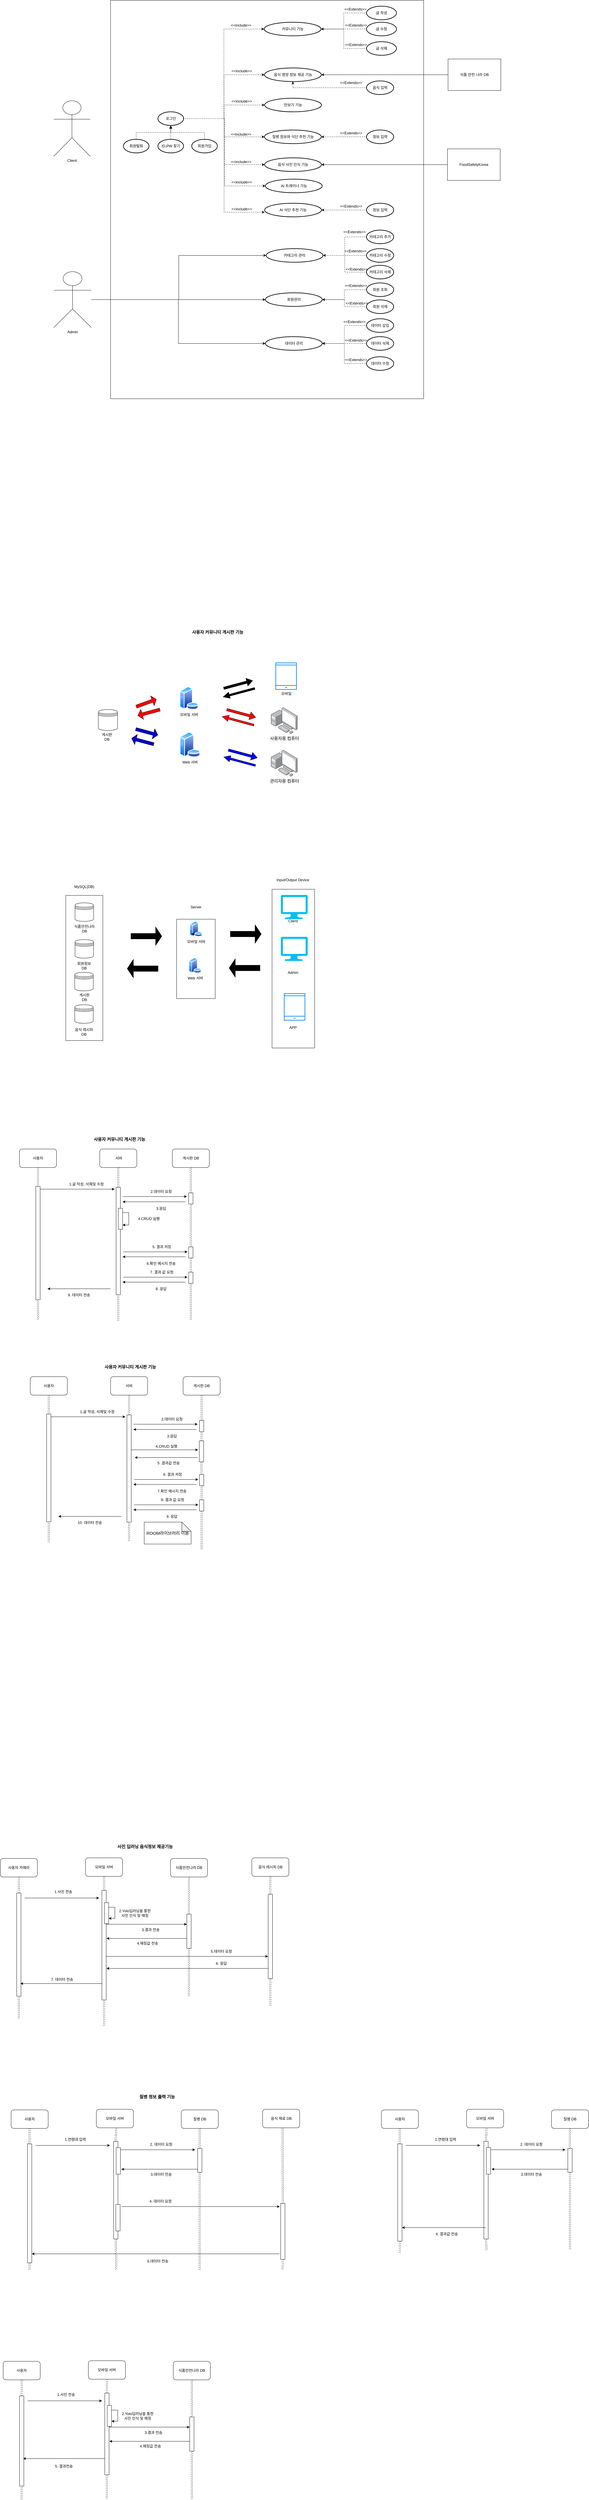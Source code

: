 <mxfile version="14.1.2" type="device"><diagram id="V4DqMg-VFwfmmpk2VrJ9" name="페이지-1"><mxGraphModel dx="2073" dy="3734" grid="0" gridSize="10" guides="1" tooltips="1" connect="1" arrows="1" fold="1" page="0" pageScale="1" pageWidth="827" pageHeight="1169" math="0" shadow="0"><root><mxCell id="0"/><mxCell id="1" parent="0"/><mxCell id="Z-EXfJAfU1fkE5tmFP5E-13" value="" style="rounded=0;whiteSpace=wrap;html=1;" vertex="1" parent="1"><mxGeometry x="236" y="-2711" width="1014" height="1290" as="geometry"/></mxCell><mxCell id="AIXGXs-ba2O1lHurq5P0-34" value="" style="rounded=0;whiteSpace=wrap;html=1;" parent="1" vertex="1"><mxGeometry x="759.01" y="167" width="138" height="514" as="geometry"/></mxCell><mxCell id="AIXGXs-ba2O1lHurq5P0-1" value="" style="rounded=0;whiteSpace=wrap;html=1;" parent="1" vertex="1"><mxGeometry x="91" y="187" width="120" height="470" as="geometry"/></mxCell><mxCell id="AIXGXs-ba2O1lHurq5P0-2" value="" style="rounded=0;whiteSpace=wrap;html=1;" parent="1" vertex="1"><mxGeometry x="450" y="264" width="125" height="257" as="geometry"/></mxCell><mxCell id="AIXGXs-ba2O1lHurq5P0-4" value="MySQL(DB)" style="text;html=1;strokeColor=none;fillColor=none;align=center;verticalAlign=middle;whiteSpace=wrap;rounded=0;" parent="1" vertex="1"><mxGeometry x="112" y="136" width="78" height="45" as="geometry"/></mxCell><mxCell id="AIXGXs-ba2O1lHurq5P0-5" value="Server" style="text;html=1;strokeColor=none;fillColor=none;align=center;verticalAlign=middle;whiteSpace=wrap;rounded=0;" parent="1" vertex="1"><mxGeometry x="473.5" y="202" width="78" height="45" as="geometry"/></mxCell><mxCell id="AIXGXs-ba2O1lHurq5P0-7" value="" style="verticalLabelPosition=bottom;html=1;verticalAlign=top;align=center;strokeColor=none;fillColor=#00BEF2;shape=mxgraph.azure.computer;pointerEvents=1;" parent="1" vertex="1"><mxGeometry x="787.5" y="185.5" width="87" height="78" as="geometry"/></mxCell><mxCell id="AIXGXs-ba2O1lHurq5P0-8" value="" style="html=1;verticalLabelPosition=bottom;align=center;labelBackgroundColor=#ffffff;verticalAlign=top;strokeWidth=2;strokeColor=#0080F0;shadow=0;dashed=0;shape=mxgraph.ios7.icons.smartphone;" parent="1" vertex="1"><mxGeometry x="798.5" y="505" width="67" height="86" as="geometry"/></mxCell><mxCell id="AIXGXs-ba2O1lHurq5P0-16" value="모바일 서버" style="aspect=fixed;perimeter=ellipsePerimeter;html=1;align=center;shadow=0;dashed=0;spacingTop=3;image;image=img/lib/active_directory/database_server.svg;" parent="1" vertex="1"><mxGeometry x="492" y="270" width="41" height="50" as="geometry"/></mxCell><mxCell id="AIXGXs-ba2O1lHurq5P0-17" value="" style="shape=datastore;whiteSpace=wrap;html=1;" parent="1" vertex="1"><mxGeometry x="121" y="330" width="60" height="60" as="geometry"/></mxCell><mxCell id="AIXGXs-ba2O1lHurq5P0-19" value="" style="shape=datastore;whiteSpace=wrap;html=1;" parent="1" vertex="1"><mxGeometry x="121" y="211" width="60" height="60" as="geometry"/></mxCell><mxCell id="AIXGXs-ba2O1lHurq5P0-20" value="식품안전나라 DB" style="text;html=1;strokeColor=none;fillColor=none;align=center;verticalAlign=middle;whiteSpace=wrap;rounded=0;" parent="1" vertex="1"><mxGeometry x="112" y="285" width="79" height="20" as="geometry"/></mxCell><mxCell id="AIXGXs-ba2O1lHurq5P0-21" value="회원정보 DB" style="text;html=1;strokeColor=none;fillColor=none;align=center;verticalAlign=middle;whiteSpace=wrap;rounded=0;" parent="1" vertex="1"><mxGeometry x="121" y="405" width="59" height="20" as="geometry"/></mxCell><mxCell id="AIXGXs-ba2O1lHurq5P0-22" value="" style="shape=datastore;whiteSpace=wrap;html=1;" parent="1" vertex="1"><mxGeometry x="120" y="436" width="60" height="60" as="geometry"/></mxCell><mxCell id="AIXGXs-ba2O1lHurq5P0-24" value="게시판&lt;br&gt;DB" style="text;html=1;strokeColor=none;fillColor=none;align=center;verticalAlign=middle;whiteSpace=wrap;rounded=0;" parent="1" vertex="1"><mxGeometry x="122" y="507" width="59" height="20" as="geometry"/></mxCell><mxCell id="AIXGXs-ba2O1lHurq5P0-25" style="edgeStyle=orthogonalEdgeStyle;rounded=0;orthogonalLoop=1;jettySize=auto;html=1;exitX=0;exitY=1;exitDx=0;exitDy=0;entryX=0.25;entryY=1;entryDx=0;entryDy=0;" parent="1" source="AIXGXs-ba2O1lHurq5P0-16" target="AIXGXs-ba2O1lHurq5P0-16" edge="1"><mxGeometry relative="1" as="geometry"/></mxCell><mxCell id="AIXGXs-ba2O1lHurq5P0-26" value="Web 서버" style="aspect=fixed;perimeter=ellipsePerimeter;html=1;align=center;shadow=0;dashed=0;spacingTop=3;image;image=img/lib/active_directory/database_server.svg;" parent="1" vertex="1"><mxGeometry x="489" y="388" width="41" height="50" as="geometry"/></mxCell><mxCell id="AIXGXs-ba2O1lHurq5P0-28" value="" style="shape=singleArrow;whiteSpace=wrap;html=1;rotation=-20;fillColor=#FF0000;" parent="1" vertex="1"><mxGeometry x="317.5" y="-453" width="69" height="33.96" as="geometry"/></mxCell><mxCell id="AIXGXs-ba2O1lHurq5P0-29" value="" style="shape=singleArrow;whiteSpace=wrap;html=1;rotation=-180;fillColor=#000000;" parent="1" vertex="1"><mxGeometry x="290" y="394" width="100" height="60" as="geometry"/></mxCell><mxCell id="AIXGXs-ba2O1lHurq5P0-30" value="APP" style="text;html=1;strokeColor=none;fillColor=none;align=center;verticalAlign=middle;whiteSpace=wrap;rounded=0;" parent="1" vertex="1"><mxGeometry x="787.5" y="592" width="78" height="45" as="geometry"/></mxCell><mxCell id="AIXGXs-ba2O1lHurq5P0-31" value="" style="verticalLabelPosition=bottom;html=1;verticalAlign=top;align=center;strokeColor=none;fillColor=#00BEF2;shape=mxgraph.azure.computer;pointerEvents=1;" parent="1" vertex="1"><mxGeometry x="787.5" y="321" width="87" height="78" as="geometry"/></mxCell><mxCell id="AIXGXs-ba2O1lHurq5P0-32" value="Admin" style="text;html=1;strokeColor=none;fillColor=none;align=center;verticalAlign=middle;whiteSpace=wrap;rounded=0;" parent="1" vertex="1"><mxGeometry x="787.5" y="414" width="78" height="45" as="geometry"/></mxCell><mxCell id="AIXGXs-ba2O1lHurq5P0-33" value="Client" style="text;html=1;strokeColor=none;fillColor=none;align=center;verticalAlign=middle;whiteSpace=wrap;rounded=0;" parent="1" vertex="1"><mxGeometry x="787.5" y="247" width="78" height="45" as="geometry"/></mxCell><mxCell id="AIXGXs-ba2O1lHurq5P0-35" value="Input/Output Device" style="text;html=1;strokeColor=none;fillColor=none;align=center;verticalAlign=middle;whiteSpace=wrap;rounded=0;" parent="1" vertex="1"><mxGeometry x="763.12" y="114" width="126.75" height="45" as="geometry"/></mxCell><mxCell id="AIXGXs-ba2O1lHurq5P0-36" value="" style="shape=singleArrow;whiteSpace=wrap;html=1;fillColor=#000000;" parent="1" vertex="1"><mxGeometry x="624" y="282" width="100" height="60" as="geometry"/></mxCell><mxCell id="AIXGXs-ba2O1lHurq5P0-37" value="" style="shape=singleArrow;whiteSpace=wrap;html=1;rotation=-180;fillColor=#000000;" parent="1" vertex="1"><mxGeometry x="620" y="392" width="100" height="60" as="geometry"/></mxCell><mxCell id="AIXGXs-ba2O1lHurq5P0-39" value="" style="shape=ext;double=1;rounded=1;whiteSpace=wrap;html=1;fillColor=#FFFFFF;strokeColor=none;" parent="1" vertex="1"><mxGeometry x="-59" y="931" width="120" height="80" as="geometry"/></mxCell><mxCell id="AIXGXs-ba2O1lHurq5P0-48" style="edgeStyle=orthogonalEdgeStyle;rounded=0;orthogonalLoop=1;jettySize=auto;html=1;dashed=1;shape=link;" parent="1" source="AIXGXs-ba2O1lHurq5P0-41" edge="1"><mxGeometry relative="1" as="geometry"><mxPoint x="1" y="1561" as="targetPoint"/></mxGeometry></mxCell><mxCell id="AIXGXs-ba2O1lHurq5P0-41" value="사용자" style="rounded=1;whiteSpace=wrap;html=1;strokeColor=#000000;fillColor=#FFFFFF;" parent="1" vertex="1"><mxGeometry x="-59" y="1008" width="120" height="60" as="geometry"/></mxCell><mxCell id="AIXGXs-ba2O1lHurq5P0-53" style="edgeStyle=orthogonalEdgeStyle;shape=link;rounded=0;orthogonalLoop=1;jettySize=auto;html=1;dashed=1;" parent="1" source="AIXGXs-ba2O1lHurq5P0-42" edge="1"><mxGeometry relative="1" as="geometry"><mxPoint x="261" y="1564" as="targetPoint"/></mxGeometry></mxCell><mxCell id="AIXGXs-ba2O1lHurq5P0-42" value="&amp;nbsp;서버" style="rounded=1;whiteSpace=wrap;html=1;strokeColor=#000000;fillColor=#FFFFFF;" parent="1" vertex="1"><mxGeometry x="201" y="1008" width="120" height="60" as="geometry"/></mxCell><mxCell id="AIXGXs-ba2O1lHurq5P0-54" style="edgeStyle=orthogonalEdgeStyle;shape=link;rounded=0;orthogonalLoop=1;jettySize=auto;html=1;dashed=1;" parent="1" source="AIXGXs-ba2O1lHurq5P0-64" edge="1"><mxGeometry relative="1" as="geometry"><mxPoint x="496" y="1561" as="targetPoint"/></mxGeometry></mxCell><mxCell id="AIXGXs-ba2O1lHurq5P0-43" value="게시판 DB" style="rounded=1;whiteSpace=wrap;html=1;strokeColor=#000000;fillColor=#FFFFFF;" parent="1" vertex="1"><mxGeometry x="436" y="1008" width="120" height="60" as="geometry"/></mxCell><mxCell id="AIXGXs-ba2O1lHurq5P0-55" style="edgeStyle=orthogonalEdgeStyle;rounded=0;orthogonalLoop=1;jettySize=auto;html=1;" parent="1" source="AIXGXs-ba2O1lHurq5P0-47" edge="1"><mxGeometry relative="1" as="geometry"><mxPoint x="249" y="1138" as="targetPoint"/><Array as="points"><mxPoint x="249" y="1138"/></Array></mxGeometry></mxCell><mxCell id="AIXGXs-ba2O1lHurq5P0-47" value="" style="rounded=0;whiteSpace=wrap;html=1;strokeColor=#000000;fillColor=#FFFFFF;" parent="1" vertex="1"><mxGeometry x="-6" y="1129" width="14" height="367" as="geometry"/></mxCell><mxCell id="AIXGXs-ba2O1lHurq5P0-49" value="" style="rounded=0;whiteSpace=wrap;html=1;strokeColor=#000000;fillColor=#FFFFFF;" parent="1" vertex="1"><mxGeometry x="254" y="1132" width="14" height="347" as="geometry"/></mxCell><mxCell id="AIXGXs-ba2O1lHurq5P0-59" value="1.글 작성, 삭제및 수정" style="text;html=1;strokeColor=none;fillColor=none;align=center;verticalAlign=middle;whiteSpace=wrap;rounded=0;" parent="1" vertex="1"><mxGeometry x="91" y="1112" width="134" height="20" as="geometry"/></mxCell><mxCell id="AIXGXs-ba2O1lHurq5P0-60" value="2.데이터 요청" style="text;html=1;strokeColor=none;fillColor=none;align=center;verticalAlign=middle;whiteSpace=wrap;rounded=0;" parent="1" vertex="1"><mxGeometry x="344" y="1136" width="112" height="20" as="geometry"/></mxCell><mxCell id="AIXGXs-ba2O1lHurq5P0-61" style="edgeStyle=orthogonalEdgeStyle;rounded=0;orthogonalLoop=1;jettySize=auto;html=1;" parent="1" edge="1"><mxGeometry relative="1" as="geometry"><mxPoint x="275" y="1162" as="sourcePoint"/><mxPoint x="483" y="1162" as="targetPoint"/><Array as="points"><mxPoint x="448" y="1162"/></Array></mxGeometry></mxCell><mxCell id="AIXGXs-ba2O1lHurq5P0-62" style="edgeStyle=orthogonalEdgeStyle;rounded=0;orthogonalLoop=1;jettySize=auto;html=1;" parent="1" edge="1"><mxGeometry relative="1" as="geometry"><mxPoint x="479" y="1179" as="sourcePoint"/><mxPoint x="275" y="1179" as="targetPoint"/><Array as="points"><mxPoint x="422" y="1179"/><mxPoint x="422" y="1179"/></Array></mxGeometry></mxCell><mxCell id="AIXGXs-ba2O1lHurq5P0-63" value="3.응답" style="text;html=1;strokeColor=none;fillColor=none;align=center;verticalAlign=middle;whiteSpace=wrap;rounded=0;" parent="1" vertex="1"><mxGeometry x="344" y="1191" width="112" height="20" as="geometry"/></mxCell><mxCell id="AIXGXs-ba2O1lHurq5P0-64" value="" style="rounded=0;whiteSpace=wrap;html=1;strokeColor=#000000;fillColor=#FFFFFF;" parent="1" vertex="1"><mxGeometry x="489" y="1325" width="14" height="36" as="geometry"/></mxCell><mxCell id="AIXGXs-ba2O1lHurq5P0-65" style="edgeStyle=orthogonalEdgeStyle;shape=link;rounded=0;orthogonalLoop=1;jettySize=auto;html=1;dashed=1;" parent="1" source="AIXGXs-ba2O1lHurq5P0-43" target="AIXGXs-ba2O1lHurq5P0-64" edge="1"><mxGeometry relative="1" as="geometry"><mxPoint x="496" y="1068" as="sourcePoint"/><mxPoint x="496" y="1458" as="targetPoint"/></mxGeometry></mxCell><mxCell id="AIXGXs-ba2O1lHurq5P0-66" value="5. 결과 저장" style="text;html=1;strokeColor=none;fillColor=none;align=center;verticalAlign=middle;whiteSpace=wrap;rounded=0;" parent="1" vertex="1"><mxGeometry x="346" y="1315" width="112" height="20" as="geometry"/></mxCell><mxCell id="AIXGXs-ba2O1lHurq5P0-67" style="edgeStyle=orthogonalEdgeStyle;rounded=0;orthogonalLoop=1;jettySize=auto;html=1;" parent="1" edge="1"><mxGeometry relative="1" as="geometry"><mxPoint x="277" y="1341" as="sourcePoint"/><mxPoint x="485" y="1341" as="targetPoint"/><Array as="points"><mxPoint x="450" y="1341"/></Array></mxGeometry></mxCell><mxCell id="AIXGXs-ba2O1lHurq5P0-68" value="" style="rounded=0;whiteSpace=wrap;html=1;strokeColor=#000000;fillColor=#FFFFFF;" parent="1" vertex="1"><mxGeometry x="261" y="1200" width="14" height="68" as="geometry"/></mxCell><mxCell id="AIXGXs-ba2O1lHurq5P0-69" style="edgeStyle=orthogonalEdgeStyle;rounded=0;orthogonalLoop=1;jettySize=auto;html=1;" parent="1" source="AIXGXs-ba2O1lHurq5P0-68" edge="1"><mxGeometry relative="1" as="geometry"><mxPoint x="275" y="1254" as="targetPoint"/><Array as="points"><mxPoint x="295" y="1214"/><mxPoint x="295" y="1254"/><mxPoint x="275" y="1254"/></Array></mxGeometry></mxCell><mxCell id="AIXGXs-ba2O1lHurq5P0-70" value="4.CRUD 실행" style="text;html=1;strokeColor=none;fillColor=none;align=center;verticalAlign=middle;whiteSpace=wrap;rounded=0;" parent="1" vertex="1"><mxGeometry x="304" y="1224" width="112" height="20" as="geometry"/></mxCell><mxCell id="AIXGXs-ba2O1lHurq5P0-50" value="" style="rounded=0;whiteSpace=wrap;html=1;strokeColor=#000000;fillColor=#FFFFFF;" parent="1" vertex="1"><mxGeometry x="489" y="1150" width="14" height="36" as="geometry"/></mxCell><mxCell id="AIXGXs-ba2O1lHurq5P0-74" style="edgeStyle=orthogonalEdgeStyle;rounded=0;orthogonalLoop=1;jettySize=auto;html=1;" parent="1" edge="1"><mxGeometry relative="1" as="geometry"><mxPoint x="479" y="1357" as="sourcePoint"/><mxPoint x="275" y="1357" as="targetPoint"/><Array as="points"><mxPoint x="422" y="1357"/><mxPoint x="422" y="1357"/></Array></mxGeometry></mxCell><mxCell id="AIXGXs-ba2O1lHurq5P0-75" value="6.확인 메시지 전송" style="text;html=1;strokeColor=none;fillColor=none;align=center;verticalAlign=middle;whiteSpace=wrap;rounded=0;" parent="1" vertex="1"><mxGeometry x="344" y="1369" width="112" height="20" as="geometry"/></mxCell><mxCell id="AIXGXs-ba2O1lHurq5P0-76" value="" style="rounded=0;whiteSpace=wrap;html=1;strokeColor=#000000;fillColor=#FFFFFF;" parent="1" vertex="1"><mxGeometry x="489" y="1407" width="14" height="36" as="geometry"/></mxCell><mxCell id="AIXGXs-ba2O1lHurq5P0-77" value="7. 결과 값 요청" style="text;html=1;strokeColor=none;fillColor=none;align=center;verticalAlign=middle;whiteSpace=wrap;rounded=0;" parent="1" vertex="1"><mxGeometry x="346" y="1397" width="112" height="20" as="geometry"/></mxCell><mxCell id="AIXGXs-ba2O1lHurq5P0-78" style="edgeStyle=orthogonalEdgeStyle;rounded=0;orthogonalLoop=1;jettySize=auto;html=1;" parent="1" edge="1"><mxGeometry relative="1" as="geometry"><mxPoint x="277" y="1423" as="sourcePoint"/><mxPoint x="485" y="1423" as="targetPoint"/><Array as="points"><mxPoint x="450" y="1423"/></Array></mxGeometry></mxCell><mxCell id="AIXGXs-ba2O1lHurq5P0-79" style="edgeStyle=orthogonalEdgeStyle;rounded=0;orthogonalLoop=1;jettySize=auto;html=1;" parent="1" edge="1"><mxGeometry relative="1" as="geometry"><mxPoint x="479" y="1439" as="sourcePoint"/><mxPoint x="275" y="1439" as="targetPoint"/><Array as="points"><mxPoint x="422" y="1439"/><mxPoint x="422" y="1439"/></Array></mxGeometry></mxCell><mxCell id="AIXGXs-ba2O1lHurq5P0-80" value="8. 응답" style="text;html=1;strokeColor=none;fillColor=none;align=center;verticalAlign=middle;whiteSpace=wrap;rounded=0;" parent="1" vertex="1"><mxGeometry x="344" y="1451" width="112" height="20" as="geometry"/></mxCell><mxCell id="AIXGXs-ba2O1lHurq5P0-84" style="edgeStyle=orthogonalEdgeStyle;rounded=0;orthogonalLoop=1;jettySize=auto;html=1;" parent="1" edge="1"><mxGeometry relative="1" as="geometry"><mxPoint x="236" y="1460.5" as="sourcePoint"/><mxPoint x="32" y="1460.5" as="targetPoint"/><Array as="points"><mxPoint x="179" y="1460.5"/><mxPoint x="179" y="1460.5"/></Array></mxGeometry></mxCell><mxCell id="AIXGXs-ba2O1lHurq5P0-85" value="9. 데이터 전송" style="text;html=1;strokeColor=none;fillColor=none;align=center;verticalAlign=middle;whiteSpace=wrap;rounded=0;" parent="1" vertex="1"><mxGeometry x="78" y="1471" width="112" height="20" as="geometry"/></mxCell><mxCell id="AIXGXs-ba2O1lHurq5P0-86" value="사용자 커뮤니티 게시판 기능" style="text;html=1;strokeColor=none;fillColor=none;align=center;verticalAlign=middle;whiteSpace=wrap;rounded=0;fontStyle=1;fontSize=14;" parent="1" vertex="1"><mxGeometry x="114" y="967" width="302" height="20" as="geometry"/></mxCell><mxCell id="AIXGXs-ba2O1lHurq5P0-87" style="edgeStyle=orthogonalEdgeStyle;rounded=0;orthogonalLoop=1;jettySize=auto;html=1;dashed=1;shape=link;" parent="1" source="AIXGXs-ba2O1lHurq5P0-88" edge="1"><mxGeometry relative="1" as="geometry"><mxPoint x="36" y="2281" as="targetPoint"/></mxGeometry></mxCell><mxCell id="AIXGXs-ba2O1lHurq5P0-88" value="사용자" style="rounded=1;whiteSpace=wrap;html=1;strokeColor=#000000;fillColor=#FFFFFF;" parent="1" vertex="1"><mxGeometry x="-24" y="1745" width="120" height="60" as="geometry"/></mxCell><mxCell id="AIXGXs-ba2O1lHurq5P0-89" style="edgeStyle=orthogonalEdgeStyle;shape=link;rounded=0;orthogonalLoop=1;jettySize=auto;html=1;dashed=1;" parent="1" source="AIXGXs-ba2O1lHurq5P0-90" edge="1"><mxGeometry relative="1" as="geometry"><mxPoint x="296" y="2278" as="targetPoint"/></mxGeometry></mxCell><mxCell id="AIXGXs-ba2O1lHurq5P0-90" value="서버" style="rounded=1;whiteSpace=wrap;html=1;strokeColor=#000000;fillColor=#FFFFFF;" parent="1" vertex="1"><mxGeometry x="236" y="1745" width="120" height="60" as="geometry"/></mxCell><mxCell id="AIXGXs-ba2O1lHurq5P0-91" style="edgeStyle=orthogonalEdgeStyle;shape=link;rounded=0;orthogonalLoop=1;jettySize=auto;html=1;dashed=1;" parent="1" source="AIXGXs-ba2O1lHurq5P0-101" edge="1"><mxGeometry relative="1" as="geometry"><mxPoint x="531" y="2304" as="targetPoint"/></mxGeometry></mxCell><mxCell id="AIXGXs-ba2O1lHurq5P0-92" value="게시판 DB" style="rounded=1;whiteSpace=wrap;html=1;strokeColor=#000000;fillColor=#FFFFFF;" parent="1" vertex="1"><mxGeometry x="471" y="1745" width="120" height="60" as="geometry"/></mxCell><mxCell id="AIXGXs-ba2O1lHurq5P0-93" style="edgeStyle=orthogonalEdgeStyle;rounded=0;orthogonalLoop=1;jettySize=auto;html=1;" parent="1" source="AIXGXs-ba2O1lHurq5P0-94" edge="1"><mxGeometry relative="1" as="geometry"><mxPoint x="284" y="1875" as="targetPoint"/><Array as="points"><mxPoint x="284" y="1875"/></Array></mxGeometry></mxCell><mxCell id="AIXGXs-ba2O1lHurq5P0-94" value="" style="rounded=0;whiteSpace=wrap;html=1;strokeColor=#000000;fillColor=#FFFFFF;" parent="1" vertex="1"><mxGeometry x="29" y="1866" width="14" height="349" as="geometry"/></mxCell><mxCell id="AIXGXs-ba2O1lHurq5P0-190" style="edgeStyle=orthogonalEdgeStyle;rounded=0;orthogonalLoop=1;jettySize=auto;html=1;fontSize=14;" parent="1" source="AIXGXs-ba2O1lHurq5P0-95" edge="1"><mxGeometry relative="1" as="geometry"><mxPoint x="519.5" y="1982" as="targetPoint"/><Array as="points"><mxPoint x="519.5" y="1982"/></Array></mxGeometry></mxCell><mxCell id="AIXGXs-ba2O1lHurq5P0-95" value="" style="rounded=0;whiteSpace=wrap;html=1;strokeColor=#000000;fillColor=#FFFFFF;" parent="1" vertex="1"><mxGeometry x="289" y="1869" width="14" height="347" as="geometry"/></mxCell><mxCell id="AIXGXs-ba2O1lHurq5P0-96" value="1.글 작성, 삭제및 수정" style="text;html=1;strokeColor=none;fillColor=none;align=center;verticalAlign=middle;whiteSpace=wrap;rounded=0;" parent="1" vertex="1"><mxGeometry x="126" y="1849" width="134" height="20" as="geometry"/></mxCell><mxCell id="AIXGXs-ba2O1lHurq5P0-97" value="2.데이터 요청" style="text;html=1;strokeColor=none;fillColor=none;align=center;verticalAlign=middle;whiteSpace=wrap;rounded=0;" parent="1" vertex="1"><mxGeometry x="379" y="1873" width="112" height="20" as="geometry"/></mxCell><mxCell id="AIXGXs-ba2O1lHurq5P0-98" style="edgeStyle=orthogonalEdgeStyle;rounded=0;orthogonalLoop=1;jettySize=auto;html=1;" parent="1" edge="1"><mxGeometry relative="1" as="geometry"><mxPoint x="310" y="1899" as="sourcePoint"/><mxPoint x="518" y="1899" as="targetPoint"/><Array as="points"><mxPoint x="483" y="1899"/></Array></mxGeometry></mxCell><mxCell id="AIXGXs-ba2O1lHurq5P0-99" style="edgeStyle=orthogonalEdgeStyle;rounded=0;orthogonalLoop=1;jettySize=auto;html=1;" parent="1" edge="1"><mxGeometry relative="1" as="geometry"><mxPoint x="514" y="1916" as="sourcePoint"/><mxPoint x="310" y="1916" as="targetPoint"/><Array as="points"><mxPoint x="457" y="1916"/><mxPoint x="457" y="1916"/></Array></mxGeometry></mxCell><mxCell id="AIXGXs-ba2O1lHurq5P0-100" value="3.응답" style="text;html=1;strokeColor=none;fillColor=none;align=center;verticalAlign=middle;whiteSpace=wrap;rounded=0;" parent="1" vertex="1"><mxGeometry x="379" y="1928" width="112" height="20" as="geometry"/></mxCell><mxCell id="AIXGXs-ba2O1lHurq5P0-101" value="" style="rounded=0;whiteSpace=wrap;html=1;strokeColor=#000000;fillColor=#FFFFFF;" parent="1" vertex="1"><mxGeometry x="524" y="2062" width="14" height="36" as="geometry"/></mxCell><mxCell id="AIXGXs-ba2O1lHurq5P0-102" style="edgeStyle=orthogonalEdgeStyle;shape=link;rounded=0;orthogonalLoop=1;jettySize=auto;html=1;dashed=1;" parent="1" source="AIXGXs-ba2O1lHurq5P0-105" target="AIXGXs-ba2O1lHurq5P0-101" edge="1"><mxGeometry relative="1" as="geometry"><mxPoint x="531" y="1805" as="sourcePoint"/><mxPoint x="531" y="2195" as="targetPoint"/></mxGeometry></mxCell><mxCell id="AIXGXs-ba2O1lHurq5P0-103" value="6. 결과 저장" style="text;html=1;strokeColor=none;fillColor=none;align=center;verticalAlign=middle;whiteSpace=wrap;rounded=0;" parent="1" vertex="1"><mxGeometry x="381" y="2052" width="112" height="20" as="geometry"/></mxCell><mxCell id="AIXGXs-ba2O1lHurq5P0-104" style="edgeStyle=orthogonalEdgeStyle;rounded=0;orthogonalLoop=1;jettySize=auto;html=1;" parent="1" edge="1"><mxGeometry relative="1" as="geometry"><mxPoint x="312" y="2078" as="sourcePoint"/><mxPoint x="520" y="2078" as="targetPoint"/><Array as="points"><mxPoint x="485" y="2078"/></Array></mxGeometry></mxCell><mxCell id="AIXGXs-ba2O1lHurq5P0-107" value="4.CRUD 실행" style="text;html=1;strokeColor=none;fillColor=none;align=center;verticalAlign=middle;whiteSpace=wrap;rounded=0;" parent="1" vertex="1"><mxGeometry x="360.5" y="1961" width="112" height="20" as="geometry"/></mxCell><mxCell id="AIXGXs-ba2O1lHurq5P0-109" style="edgeStyle=orthogonalEdgeStyle;rounded=0;orthogonalLoop=1;jettySize=auto;html=1;" parent="1" edge="1"><mxGeometry relative="1" as="geometry"><mxPoint x="514" y="2094" as="sourcePoint"/><mxPoint x="310" y="2094" as="targetPoint"/><Array as="points"><mxPoint x="457" y="2094"/><mxPoint x="457" y="2094"/></Array></mxGeometry></mxCell><mxCell id="AIXGXs-ba2O1lHurq5P0-110" value="7.확인 메시지 전송" style="text;html=1;strokeColor=none;fillColor=none;align=center;verticalAlign=middle;whiteSpace=wrap;rounded=0;" parent="1" vertex="1"><mxGeometry x="379" y="2106" width="112" height="20" as="geometry"/></mxCell><mxCell id="AIXGXs-ba2O1lHurq5P0-111" value="" style="rounded=0;whiteSpace=wrap;html=1;strokeColor=#000000;fillColor=#FFFFFF;" parent="1" vertex="1"><mxGeometry x="524" y="2144" width="14" height="36" as="geometry"/></mxCell><mxCell id="AIXGXs-ba2O1lHurq5P0-112" value="8. 결과 값 요청" style="text;html=1;strokeColor=none;fillColor=none;align=center;verticalAlign=middle;whiteSpace=wrap;rounded=0;" parent="1" vertex="1"><mxGeometry x="381" y="2134" width="112" height="20" as="geometry"/></mxCell><mxCell id="AIXGXs-ba2O1lHurq5P0-113" style="edgeStyle=orthogonalEdgeStyle;rounded=0;orthogonalLoop=1;jettySize=auto;html=1;" parent="1" edge="1"><mxGeometry relative="1" as="geometry"><mxPoint x="312" y="2160" as="sourcePoint"/><mxPoint x="520" y="2160" as="targetPoint"/><Array as="points"><mxPoint x="485" y="2160"/></Array></mxGeometry></mxCell><mxCell id="AIXGXs-ba2O1lHurq5P0-114" style="edgeStyle=orthogonalEdgeStyle;rounded=0;orthogonalLoop=1;jettySize=auto;html=1;" parent="1" edge="1"><mxGeometry relative="1" as="geometry"><mxPoint x="514" y="2176" as="sourcePoint"/><mxPoint x="310" y="2176" as="targetPoint"/><Array as="points"><mxPoint x="457" y="2176"/><mxPoint x="457" y="2176"/></Array></mxGeometry></mxCell><mxCell id="AIXGXs-ba2O1lHurq5P0-115" value="9. 응답" style="text;html=1;strokeColor=none;fillColor=none;align=center;verticalAlign=middle;whiteSpace=wrap;rounded=0;" parent="1" vertex="1"><mxGeometry x="379" y="2188" width="112" height="20" as="geometry"/></mxCell><mxCell id="AIXGXs-ba2O1lHurq5P0-116" style="edgeStyle=orthogonalEdgeStyle;rounded=0;orthogonalLoop=1;jettySize=auto;html=1;" parent="1" edge="1"><mxGeometry relative="1" as="geometry"><mxPoint x="271" y="2197.5" as="sourcePoint"/><mxPoint x="67" y="2197.5" as="targetPoint"/><Array as="points"><mxPoint x="214" y="2197.5"/><mxPoint x="214" y="2197.5"/></Array></mxGeometry></mxCell><mxCell id="AIXGXs-ba2O1lHurq5P0-117" value="10. 데이터 전송" style="text;html=1;strokeColor=none;fillColor=none;align=center;verticalAlign=middle;whiteSpace=wrap;rounded=0;" parent="1" vertex="1"><mxGeometry x="113" y="2208" width="112" height="20" as="geometry"/></mxCell><mxCell id="AIXGXs-ba2O1lHurq5P0-118" value="사용자 커뮤니티 게시판 기능" style="text;html=1;strokeColor=none;fillColor=none;align=center;verticalAlign=middle;whiteSpace=wrap;rounded=0;fontStyle=1;fontSize=14;" parent="1" vertex="1"><mxGeometry x="149" y="1704" width="302" height="20" as="geometry"/></mxCell><mxCell id="AIXGXs-ba2O1lHurq5P0-126" style="edgeStyle=orthogonalEdgeStyle;rounded=0;orthogonalLoop=1;jettySize=auto;html=1;fontSize=14;dashed=1;shape=link;" parent="1" source="AIXGXs-ba2O1lHurq5P0-119" edge="1"><mxGeometry relative="1" as="geometry"><mxPoint x="-61" y="3823" as="targetPoint"/></mxGeometry></mxCell><mxCell id="AIXGXs-ba2O1lHurq5P0-119" value="사용자 카메라" style="rounded=1;whiteSpace=wrap;html=1;strokeColor=#000000;fillColor=#FFFFFF;" parent="1" vertex="1"><mxGeometry x="-121" y="3305" width="120" height="60" as="geometry"/></mxCell><mxCell id="AIXGXs-ba2O1lHurq5P0-135" style="edgeStyle=orthogonalEdgeStyle;rounded=0;orthogonalLoop=1;jettySize=auto;html=1;dashed=1;fontSize=14;shape=link;" parent="1" source="AIXGXs-ba2O1lHurq5P0-120" edge="1"><mxGeometry relative="1" as="geometry"><mxPoint x="215" y="3847" as="targetPoint"/></mxGeometry></mxCell><mxCell id="AIXGXs-ba2O1lHurq5P0-120" value="모바일 서버" style="rounded=1;whiteSpace=wrap;html=1;strokeColor=#000000;fillColor=#FFFFFF;" parent="1" vertex="1"><mxGeometry x="155" y="3303" width="120" height="60" as="geometry"/></mxCell><mxCell id="AIXGXs-ba2O1lHurq5P0-141" style="edgeStyle=orthogonalEdgeStyle;rounded=0;orthogonalLoop=1;jettySize=auto;html=1;dashed=1;fontSize=14;shape=link;" parent="1" source="AIXGXs-ba2O1lHurq5P0-142" edge="1"><mxGeometry relative="1" as="geometry"><mxPoint x="490" y="3751" as="targetPoint"/></mxGeometry></mxCell><mxCell id="AIXGXs-ba2O1lHurq5P0-122" value="식품안전나라 DB" style="rounded=1;whiteSpace=wrap;html=1;strokeColor=#000000;fillColor=#FFFFFF;" parent="1" vertex="1"><mxGeometry x="430" y="3305" width="120" height="60" as="geometry"/></mxCell><mxCell id="AIXGXs-ba2O1lHurq5P0-123" value="사진 딥러닝 음식정보 제공기능" style="text;html=1;strokeColor=none;fillColor=none;align=center;verticalAlign=middle;whiteSpace=wrap;rounded=0;fontStyle=1;fontSize=14;" parent="1" vertex="1"><mxGeometry x="197" y="3257" width="302" height="20" as="geometry"/></mxCell><mxCell id="AIXGXs-ba2O1lHurq5P0-124" value="" style="rounded=0;whiteSpace=wrap;html=1;strokeColor=#000000;fillColor=#FFFFFF;" parent="1" vertex="1"><mxGeometry x="-68" y="3417" width="14" height="334" as="geometry"/></mxCell><mxCell id="AIXGXs-ba2O1lHurq5P0-163" style="edgeStyle=orthogonalEdgeStyle;rounded=0;orthogonalLoop=1;jettySize=auto;html=1;fontSize=14;" parent="1" source="AIXGXs-ba2O1lHurq5P0-137" edge="1"><mxGeometry relative="1" as="geometry"><mxPoint x="746" y="3622" as="targetPoint"/><Array as="points"><mxPoint x="746" y="3622"/></Array></mxGeometry></mxCell><mxCell id="AIXGXs-ba2O1lHurq5P0-167" style="edgeStyle=orthogonalEdgeStyle;rounded=0;orthogonalLoop=1;jettySize=auto;html=1;fontSize=14;" parent="1" source="AIXGXs-ba2O1lHurq5P0-137" edge="1"><mxGeometry relative="1" as="geometry"><mxPoint x="-56" y="3710" as="targetPoint"/><Array as="points"><mxPoint x="-56" y="3710"/></Array></mxGeometry></mxCell><mxCell id="AIXGXs-ba2O1lHurq5P0-137" value="" style="rounded=0;whiteSpace=wrap;html=1;strokeColor=#000000;fillColor=#FFFFFF;" parent="1" vertex="1"><mxGeometry x="208" y="3408" width="14" height="355" as="geometry"/></mxCell><mxCell id="AIXGXs-ba2O1lHurq5P0-138" style="edgeStyle=orthogonalEdgeStyle;rounded=0;orthogonalLoop=1;jettySize=auto;html=1;" parent="1" edge="1"><mxGeometry relative="1" as="geometry"><mxPoint x="199" y="3433" as="targetPoint"/><Array as="points"><mxPoint x="199" y="3433"/></Array><mxPoint x="-42" y="3433" as="sourcePoint"/></mxGeometry></mxCell><mxCell id="AIXGXs-ba2O1lHurq5P0-139" value="1.사진 전송" style="text;html=1;strokeColor=none;fillColor=none;align=center;verticalAlign=middle;whiteSpace=wrap;rounded=0;" parent="1" vertex="1"><mxGeometry x="16" y="3403" width="134" height="20" as="geometry"/></mxCell><mxCell id="AIXGXs-ba2O1lHurq5P0-147" style="edgeStyle=orthogonalEdgeStyle;rounded=0;orthogonalLoop=1;jettySize=auto;html=1;fontSize=14;" parent="1" source="AIXGXs-ba2O1lHurq5P0-143" target="AIXGXs-ba2O1lHurq5P0-142" edge="1"><mxGeometry relative="1" as="geometry"><Array as="points"><mxPoint x="223" y="3518"/></Array></mxGeometry></mxCell><mxCell id="AIXGXs-ba2O1lHurq5P0-143" value="" style="rounded=0;whiteSpace=wrap;html=1;strokeColor=#000000;fillColor=#FFFFFF;" parent="1" vertex="1"><mxGeometry x="216" y="3448" width="14" height="68" as="geometry"/></mxCell><mxCell id="AIXGXs-ba2O1lHurq5P0-144" style="edgeStyle=orthogonalEdgeStyle;rounded=0;orthogonalLoop=1;jettySize=auto;html=1;entryX=1;entryY=0.75;entryDx=0;entryDy=0;fontSize=14;" parent="1" source="AIXGXs-ba2O1lHurq5P0-143" target="AIXGXs-ba2O1lHurq5P0-143" edge="1"><mxGeometry relative="1" as="geometry"><Array as="points"><mxPoint x="250" y="3463"/><mxPoint x="250" y="3499"/></Array></mxGeometry></mxCell><mxCell id="AIXGXs-ba2O1lHurq5P0-145" value="2.Yolo딥러닝을 통한&lt;br&gt;사진 인식 및 매칭" style="text;html=1;strokeColor=none;fillColor=none;align=center;verticalAlign=middle;whiteSpace=wrap;rounded=0;" parent="1" vertex="1"><mxGeometry x="259" y="3472" width="112" height="20" as="geometry"/></mxCell><mxCell id="AIXGXs-ba2O1lHurq5P0-149" style="edgeStyle=orthogonalEdgeStyle;rounded=0;orthogonalLoop=1;jettySize=auto;html=1;fontSize=14;" parent="1" source="AIXGXs-ba2O1lHurq5P0-142" edge="1"><mxGeometry relative="1" as="geometry"><mxPoint x="223" y="3564" as="targetPoint"/><Array as="points"><mxPoint x="223" y="3564"/></Array></mxGeometry></mxCell><mxCell id="AIXGXs-ba2O1lHurq5P0-142" value="" style="rounded=0;whiteSpace=wrap;html=1;strokeColor=#000000;fillColor=#FFFFFF;" parent="1" vertex="1"><mxGeometry x="483" y="3485" width="14" height="111" as="geometry"/></mxCell><mxCell id="AIXGXs-ba2O1lHurq5P0-146" style="edgeStyle=orthogonalEdgeStyle;rounded=0;orthogonalLoop=1;jettySize=auto;html=1;dashed=1;fontSize=14;shape=link;" parent="1" source="AIXGXs-ba2O1lHurq5P0-122" target="AIXGXs-ba2O1lHurq5P0-142" edge="1"><mxGeometry relative="1" as="geometry"><mxPoint x="490" y="3365" as="sourcePoint"/><mxPoint x="490" y="3751" as="targetPoint"/></mxGeometry></mxCell><mxCell id="AIXGXs-ba2O1lHurq5P0-148" value="3.결과 전송" style="text;html=1;strokeColor=none;fillColor=none;align=center;verticalAlign=middle;whiteSpace=wrap;rounded=0;" parent="1" vertex="1"><mxGeometry x="292" y="3526" width="148" height="20" as="geometry"/></mxCell><mxCell id="AIXGXs-ba2O1lHurq5P0-150" value="4.매칭값 전송" style="text;html=1;strokeColor=none;fillColor=none;align=center;verticalAlign=middle;whiteSpace=wrap;rounded=0;" parent="1" vertex="1"><mxGeometry x="299.5" y="3570" width="112" height="20" as="geometry"/></mxCell><mxCell id="AIXGXs-ba2O1lHurq5P0-160" style="edgeStyle=orthogonalEdgeStyle;rounded=0;orthogonalLoop=1;jettySize=auto;html=1;fontSize=14;shape=link;dashed=1;" parent="1" source="AIXGXs-ba2O1lHurq5P0-161" edge="1"><mxGeometry relative="1" as="geometry"><mxPoint x="753.5" y="3781" as="targetPoint"/></mxGeometry></mxCell><mxCell id="AIXGXs-ba2O1lHurq5P0-154" value="음식 레시피 DB" style="rounded=1;whiteSpace=wrap;html=1;strokeColor=#000000;fillColor=#FFFFFF;" parent="1" vertex="1"><mxGeometry x="693.5" y="3303" width="120" height="60" as="geometry"/></mxCell><mxCell id="AIXGXs-ba2O1lHurq5P0-155" value="" style="shape=datastore;whiteSpace=wrap;html=1;" parent="1" vertex="1"><mxGeometry x="120" y="541" width="60" height="60" as="geometry"/></mxCell><mxCell id="AIXGXs-ba2O1lHurq5P0-156" value="음식 레시피 DB" style="text;html=1;strokeColor=none;fillColor=none;align=center;verticalAlign=middle;whiteSpace=wrap;rounded=0;" parent="1" vertex="1"><mxGeometry x="114" y="619" width="72" height="20" as="geometry"/></mxCell><mxCell id="AIXGXs-ba2O1lHurq5P0-165" style="edgeStyle=orthogonalEdgeStyle;rounded=0;orthogonalLoop=1;jettySize=auto;html=1;fontSize=14;" parent="1" source="AIXGXs-ba2O1lHurq5P0-161" edge="1"><mxGeometry relative="1" as="geometry"><mxPoint x="223" y="3661" as="targetPoint"/><Array as="points"><mxPoint x="606" y="3661"/><mxPoint x="606" y="3661"/></Array></mxGeometry></mxCell><mxCell id="AIXGXs-ba2O1lHurq5P0-161" value="" style="rounded=0;whiteSpace=wrap;html=1;strokeColor=#000000;fillColor=#FFFFFF;" parent="1" vertex="1"><mxGeometry x="746.5" y="3421" width="14" height="273" as="geometry"/></mxCell><mxCell id="AIXGXs-ba2O1lHurq5P0-162" style="edgeStyle=orthogonalEdgeStyle;rounded=0;orthogonalLoop=1;jettySize=auto;html=1;fontSize=14;shape=link;dashed=1;" parent="1" source="AIXGXs-ba2O1lHurq5P0-154" target="AIXGXs-ba2O1lHurq5P0-161" edge="1"><mxGeometry relative="1" as="geometry"><mxPoint x="753.5" y="3781" as="targetPoint"/><mxPoint x="753.5" y="3363" as="sourcePoint"/></mxGeometry></mxCell><mxCell id="AIXGXs-ba2O1lHurq5P0-164" value="5.데이터 요청" style="text;html=1;strokeColor=none;fillColor=none;align=center;verticalAlign=middle;whiteSpace=wrap;rounded=0;" parent="1" vertex="1"><mxGeometry x="539" y="3596" width="112" height="20" as="geometry"/></mxCell><mxCell id="AIXGXs-ba2O1lHurq5P0-166" value="6. 응답" style="text;html=1;strokeColor=none;fillColor=none;align=center;verticalAlign=middle;whiteSpace=wrap;rounded=0;" parent="1" vertex="1"><mxGeometry x="539" y="3635" width="112" height="20" as="geometry"/></mxCell><mxCell id="AIXGXs-ba2O1lHurq5P0-168" value="7. 데이터 전송" style="text;html=1;strokeColor=none;fillColor=none;align=center;verticalAlign=middle;whiteSpace=wrap;rounded=0;" parent="1" vertex="1"><mxGeometry x="22.5" y="3687" width="112" height="20" as="geometry"/></mxCell><mxCell id="AIXGXs-ba2O1lHurq5P0-169" value="사용자 커뮤니티 게시판 기능" style="text;html=1;strokeColor=none;fillColor=none;align=center;verticalAlign=middle;whiteSpace=wrap;rounded=0;fontStyle=1;fontSize=14;" parent="1" vertex="1"><mxGeometry x="431.5" y="-675" width="302" height="20" as="geometry"/></mxCell><mxCell id="AIXGXs-ba2O1lHurq5P0-170" value="" style="shape=datastore;whiteSpace=wrap;html=1;" parent="1" vertex="1"><mxGeometry x="196.5" y="-414.91" width="62" height="67.91" as="geometry"/></mxCell><mxCell id="AIXGXs-ba2O1lHurq5P0-171" value="게시판&lt;br&gt;DB" style="text;html=1;strokeColor=none;fillColor=none;align=center;verticalAlign=middle;whiteSpace=wrap;rounded=0;" parent="1" vertex="1"><mxGeometry x="195" y="-336" width="59" height="20" as="geometry"/></mxCell><mxCell id="AIXGXs-ba2O1lHurq5P0-173" value="관리자용 컴퓨터&lt;br&gt;" style="points=[];aspect=fixed;html=1;align=center;shadow=0;dashed=0;image;image=img/lib/allied_telesis/computer_and_terminals/Personal_Computer_with_Server.svg;rounded=1;strokeColor=#000000;fillColor=#FFFFFF;fontSize=14;" parent="1" vertex="1"><mxGeometry x="755.5" y="-284" width="86" height="86" as="geometry"/></mxCell><mxCell id="AIXGXs-ba2O1lHurq5P0-174" value="모바일" style="html=1;verticalLabelPosition=bottom;align=center;labelBackgroundColor=#ffffff;verticalAlign=top;strokeWidth=2;strokeColor=#0080F0;shadow=0;dashed=0;shape=mxgraph.ios7.icons.smartphone;" parent="1" vertex="1"><mxGeometry x="771" y="-565.82" width="67" height="86" as="geometry"/></mxCell><mxCell id="AIXGXs-ba2O1lHurq5P0-175" value="사용자용 컴퓨터" style="points=[];aspect=fixed;html=1;align=center;shadow=0;dashed=0;image;image=img/lib/allied_telesis/computer_and_terminals/Personal_Computer_with_Server.svg;rounded=1;strokeColor=#000000;fillColor=#FFFFFF;fontSize=14;" parent="1" vertex="1"><mxGeometry x="755.5" y="-422" width="86" height="86" as="geometry"/></mxCell><mxCell id="AIXGXs-ba2O1lHurq5P0-177" value="모바일 서버" style="aspect=fixed;perimeter=ellipsePerimeter;html=1;align=center;shadow=0;dashed=0;spacingTop=3;image;image=img/lib/active_directory/database_server.svg;" parent="1" vertex="1"><mxGeometry x="459.25" y="-489.91" width="61.5" height="75" as="geometry"/></mxCell><mxCell id="AIXGXs-ba2O1lHurq5P0-178" value="Web 서버" style="aspect=fixed;perimeter=ellipsePerimeter;html=1;align=center;shadow=0;dashed=0;spacingTop=3;image;image=img/lib/active_directory/database_server.svg;" parent="1" vertex="1"><mxGeometry x="459.25" y="-343.0" width="67.5" height="82.32" as="geometry"/></mxCell><mxCell id="AIXGXs-ba2O1lHurq5P0-179" value="" style="shape=singleArrow;whiteSpace=wrap;html=1;fillColor=#000000;" parent="1" vertex="1"><mxGeometry x="302" y="289" width="100" height="60" as="geometry"/></mxCell><mxCell id="AIXGXs-ba2O1lHurq5P0-180" value="" style="shape=singleArrow;whiteSpace=wrap;html=1;rotation=15;fillColor=#0000CC;" parent="1" vertex="1"><mxGeometry x="316.5" y="-358.75" width="74" height="33.96" as="geometry"/></mxCell><mxCell id="AIXGXs-ba2O1lHurq5P0-181" value="" style="shape=singleArrow;whiteSpace=wrap;html=1;rotation=-165;fillColor=#0000CC;" parent="1" vertex="1"><mxGeometry x="303" y="-329" width="74" height="33.96" as="geometry"/></mxCell><mxCell id="AIXGXs-ba2O1lHurq5P0-182" value="" style="shape=singleArrow;whiteSpace=wrap;html=1;rotation=-195;fillColor=#FF0000;" parent="1" vertex="1"><mxGeometry x="323" y="-422" width="74" height="33.96" as="geometry"/></mxCell><mxCell id="AIXGXs-ba2O1lHurq5P0-183" value="" style="shape=singleArrow;whiteSpace=wrap;html=1;fillColor=#000000;rotation=-15;" parent="1" vertex="1"><mxGeometry x="601" y="-509" width="96.75" height="25.96" as="geometry"/></mxCell><mxCell id="AIXGXs-ba2O1lHurq5P0-184" value="" style="shape=singleArrow;whiteSpace=wrap;html=1;fillColor=#000000;rotation=-195;" parent="1" vertex="1"><mxGeometry x="598.8" y="-479.82" width="106" height="20.96" as="geometry"/></mxCell><mxCell id="AIXGXs-ba2O1lHurq5P0-185" value="" style="shape=singleArrow;whiteSpace=wrap;html=1;rotation=15;fillColor=#0000FF;" parent="1" vertex="1"><mxGeometry x="616.25" y="-284" width="96.75" height="25.96" as="geometry"/></mxCell><mxCell id="AIXGXs-ba2O1lHurq5P0-186" value="" style="shape=singleArrow;whiteSpace=wrap;html=1;rotation=-165;fillColor=#0000FF;" parent="1" vertex="1"><mxGeometry x="601" y="-257.82" width="106" height="20.96" as="geometry"/></mxCell><mxCell id="AIXGXs-ba2O1lHurq5P0-187" value="" style="shape=singleArrow;whiteSpace=wrap;html=1;rotation=15;fillColor=#FF0000;" parent="1" vertex="1"><mxGeometry x="611.05" y="-414.91" width="96.75" height="25.96" as="geometry"/></mxCell><mxCell id="AIXGXs-ba2O1lHurq5P0-188" value="" style="shape=singleArrow;whiteSpace=wrap;html=1;rotation=-165;fillColor=#FF0000;" parent="1" vertex="1"><mxGeometry x="595.8" y="-388.73" width="106" height="20.96" as="geometry"/></mxCell><mxCell id="AIXGXs-ba2O1lHurq5P0-105" value="" style="rounded=0;whiteSpace=wrap;html=1;strokeColor=#000000;fillColor=#FFFFFF;" parent="1" vertex="1"><mxGeometry x="523.5" y="1953" width="14" height="68" as="geometry"/></mxCell><mxCell id="AIXGXs-ba2O1lHurq5P0-189" style="edgeStyle=orthogonalEdgeStyle;shape=link;rounded=0;orthogonalLoop=1;jettySize=auto;html=1;dashed=1;" parent="1" source="AIXGXs-ba2O1lHurq5P0-92" target="AIXGXs-ba2O1lHurq5P0-105" edge="1"><mxGeometry relative="1" as="geometry"><mxPoint x="531" y="1805" as="sourcePoint"/><mxPoint x="531" y="2062" as="targetPoint"/></mxGeometry></mxCell><mxCell id="AIXGXs-ba2O1lHurq5P0-108" value="" style="rounded=0;whiteSpace=wrap;html=1;strokeColor=#000000;fillColor=#FFFFFF;" parent="1" vertex="1"><mxGeometry x="524" y="1887" width="14" height="36" as="geometry"/></mxCell><mxCell id="AIXGXs-ba2O1lHurq5P0-194" style="edgeStyle=orthogonalEdgeStyle;rounded=0;orthogonalLoop=1;jettySize=auto;html=1;" parent="1" edge="1"><mxGeometry relative="1" as="geometry"><mxPoint x="518.5" y="2007" as="sourcePoint"/><mxPoint x="314.5" y="2007" as="targetPoint"/><Array as="points"><mxPoint x="461.5" y="2007"/><mxPoint x="461.5" y="2007"/></Array></mxGeometry></mxCell><mxCell id="AIXGXs-ba2O1lHurq5P0-195" value="5 .결과값 전송" style="text;html=1;strokeColor=none;fillColor=none;align=center;verticalAlign=middle;whiteSpace=wrap;rounded=0;" parent="1" vertex="1"><mxGeometry x="367.5" y="2015" width="112" height="20" as="geometry"/></mxCell><mxCell id="AIXGXs-ba2O1lHurq5P0-197" value="ROOM라이브러리 이용" style="shape=note;whiteSpace=wrap;html=1;backgroundOutline=1;darkOpacity=0.05;rounded=1;strokeColor=#000000;fontSize=14;fillColor=#FFFFFF;" parent="1" vertex="1"><mxGeometry x="345" y="2216" width="152" height="71" as="geometry"/></mxCell><mxCell id="vjrd_mmjoKUxvz0ExhJ7-6" value="사용자" style="rounded=1;whiteSpace=wrap;html=1;strokeColor=#000000;fillColor=#FFFFFF;" parent="1" vertex="1"><mxGeometry x="-86" y="4119" width="120" height="60" as="geometry"/></mxCell><mxCell id="vjrd_mmjoKUxvz0ExhJ7-7" value="모바일 서버" style="rounded=1;whiteSpace=wrap;html=1;strokeColor=#000000;fillColor=#FFFFFF;" parent="1" vertex="1"><mxGeometry x="190" y="4117" width="120" height="60" as="geometry"/></mxCell><mxCell id="vjrd_mmjoKUxvz0ExhJ7-8" value="질병 DB" style="rounded=1;whiteSpace=wrap;html=1;strokeColor=#000000;fillColor=#FFFFFF;" parent="1" vertex="1"><mxGeometry x="465" y="4119" width="120" height="60" as="geometry"/></mxCell><mxCell id="vjrd_mmjoKUxvz0ExhJ7-9" value="음식 재료 DB" style="rounded=1;whiteSpace=wrap;html=1;strokeColor=#000000;fillColor=#FFFFFF;" parent="1" vertex="1"><mxGeometry x="728.5" y="4117" width="120" height="60" as="geometry"/></mxCell><mxCell id="vjrd_mmjoKUxvz0ExhJ7-10" style="edgeStyle=orthogonalEdgeStyle;rounded=0;orthogonalLoop=1;jettySize=auto;html=1;fontSize=14;dashed=1;shape=link;" parent="1" source="vjrd_mmjoKUxvz0ExhJ7-14" edge="1"><mxGeometry relative="1" as="geometry"><mxPoint x="-26.5" y="4637" as="targetPoint"/><mxPoint x="-26.5" y="4179" as="sourcePoint"/></mxGeometry></mxCell><mxCell id="vjrd_mmjoKUxvz0ExhJ7-11" style="edgeStyle=orthogonalEdgeStyle;rounded=0;orthogonalLoop=1;jettySize=auto;html=1;fontSize=14;dashed=1;shape=link;" parent="1" source="vjrd_mmjoKUxvz0ExhJ7-16" edge="1"><mxGeometry relative="1" as="geometry"><mxPoint x="254" y="4637" as="targetPoint"/><mxPoint x="254" y="4179" as="sourcePoint"/></mxGeometry></mxCell><mxCell id="vjrd_mmjoKUxvz0ExhJ7-12" style="edgeStyle=orthogonalEdgeStyle;rounded=0;orthogonalLoop=1;jettySize=auto;html=1;fontSize=14;dashed=1;shape=link;" parent="1" source="vjrd_mmjoKUxvz0ExhJ7-20" edge="1"><mxGeometry relative="1" as="geometry"><mxPoint x="524.5" y="4637" as="targetPoint"/><mxPoint x="524.5" y="4179" as="sourcePoint"/></mxGeometry></mxCell><mxCell id="vjrd_mmjoKUxvz0ExhJ7-13" style="edgeStyle=orthogonalEdgeStyle;rounded=0;orthogonalLoop=1;jettySize=auto;html=1;fontSize=14;dashed=1;shape=link;" parent="1" source="vjrd_mmjoKUxvz0ExhJ7-26" edge="1"><mxGeometry relative="1" as="geometry"><mxPoint x="793" y="4635" as="targetPoint"/><mxPoint x="793" y="4177" as="sourcePoint"/></mxGeometry></mxCell><mxCell id="vjrd_mmjoKUxvz0ExhJ7-14" value="" style="rounded=0;whiteSpace=wrap;html=1;strokeColor=#000000;fillColor=#FFFFFF;" parent="1" vertex="1"><mxGeometry x="-33" y="4229" width="14" height="385" as="geometry"/></mxCell><mxCell id="vjrd_mmjoKUxvz0ExhJ7-15" style="edgeStyle=orthogonalEdgeStyle;rounded=0;orthogonalLoop=1;jettySize=auto;html=1;fontSize=14;dashed=1;shape=link;" parent="1" target="vjrd_mmjoKUxvz0ExhJ7-14" edge="1"><mxGeometry relative="1" as="geometry"><mxPoint x="-26.5" y="4637" as="targetPoint"/><mxPoint x="-26.5" y="4179" as="sourcePoint"/></mxGeometry></mxCell><mxCell id="vjrd_mmjoKUxvz0ExhJ7-16" value="" style="rounded=0;whiteSpace=wrap;html=1;strokeColor=#000000;fillColor=#FFFFFF;" parent="1" vertex="1"><mxGeometry x="246" y="4221" width="14" height="316" as="geometry"/></mxCell><mxCell id="vjrd_mmjoKUxvz0ExhJ7-17" style="edgeStyle=orthogonalEdgeStyle;rounded=0;orthogonalLoop=1;jettySize=auto;html=1;fontSize=14;dashed=1;shape=link;" parent="1" target="vjrd_mmjoKUxvz0ExhJ7-16" edge="1"><mxGeometry relative="1" as="geometry"><mxPoint x="254" y="4637" as="targetPoint"/><mxPoint x="254" y="4179" as="sourcePoint"/></mxGeometry></mxCell><mxCell id="vjrd_mmjoKUxvz0ExhJ7-18" style="edgeStyle=orthogonalEdgeStyle;rounded=0;orthogonalLoop=1;jettySize=auto;html=1;" parent="1" edge="1"><mxGeometry relative="1" as="geometry"><mxPoint x="234" y="4234" as="targetPoint"/><Array as="points"><mxPoint x="234" y="4234"/></Array><mxPoint x="-7" y="4234" as="sourcePoint"/></mxGeometry></mxCell><mxCell id="vjrd_mmjoKUxvz0ExhJ7-19" value="1.연령대 입력" style="text;html=1;strokeColor=none;fillColor=none;align=center;verticalAlign=middle;whiteSpace=wrap;rounded=0;" parent="1" vertex="1"><mxGeometry x="55" y="4205" width="134" height="20" as="geometry"/></mxCell><mxCell id="vjrd_mmjoKUxvz0ExhJ7-20" value="" style="rounded=0;whiteSpace=wrap;html=1;strokeColor=#000000;fillColor=#FFFFFF;" parent="1" vertex="1"><mxGeometry x="518" y="4244" width="14" height="77" as="geometry"/></mxCell><mxCell id="vjrd_mmjoKUxvz0ExhJ7-21" style="edgeStyle=orthogonalEdgeStyle;rounded=0;orthogonalLoop=1;jettySize=auto;html=1;fontSize=14;dashed=1;shape=link;" parent="1" target="vjrd_mmjoKUxvz0ExhJ7-20" edge="1"><mxGeometry relative="1" as="geometry"><mxPoint x="524.5" y="4637" as="targetPoint"/><mxPoint x="524.5" y="4179" as="sourcePoint"/></mxGeometry></mxCell><mxCell id="vjrd_mmjoKUxvz0ExhJ7-22" style="edgeStyle=orthogonalEdgeStyle;rounded=0;orthogonalLoop=1;jettySize=auto;html=1;exitX=1;exitY=0.081;exitDx=0;exitDy=0;exitPerimeter=0;" parent="1" source="vjrd_mmjoKUxvz0ExhJ7-30" edge="1"><mxGeometry relative="1" as="geometry"><mxPoint x="510" y="4248" as="targetPoint"/><Array as="points"/><mxPoint x="284" y="4248" as="sourcePoint"/></mxGeometry></mxCell><mxCell id="vjrd_mmjoKUxvz0ExhJ7-23" value="2. 데이터 요청" style="text;html=1;strokeColor=none;fillColor=none;align=center;verticalAlign=middle;whiteSpace=wrap;rounded=0;" parent="1" vertex="1"><mxGeometry x="333" y="4221" width="134" height="20" as="geometry"/></mxCell><mxCell id="vjrd_mmjoKUxvz0ExhJ7-26" value="" style="rounded=0;whiteSpace=wrap;html=1;strokeColor=#000000;fillColor=#FFFFFF;" parent="1" vertex="1"><mxGeometry x="787" y="4422" width="14" height="181" as="geometry"/></mxCell><mxCell id="vjrd_mmjoKUxvz0ExhJ7-27" style="edgeStyle=orthogonalEdgeStyle;rounded=0;orthogonalLoop=1;jettySize=auto;html=1;fontSize=14;dashed=1;shape=link;" parent="1" target="vjrd_mmjoKUxvz0ExhJ7-26" edge="1"><mxGeometry relative="1" as="geometry"><mxPoint x="793" y="4635" as="targetPoint"/><mxPoint x="793" y="4177" as="sourcePoint"/></mxGeometry></mxCell><mxCell id="vjrd_mmjoKUxvz0ExhJ7-29" style="edgeStyle=orthogonalEdgeStyle;rounded=0;orthogonalLoop=1;jettySize=auto;html=1;fontSize=14;" parent="1" edge="1"><mxGeometry relative="1" as="geometry"><mxPoint x="271" y="4311" as="targetPoint"/><Array as="points"><mxPoint x="297" y="4311"/></Array><mxPoint x="518" y="4311" as="sourcePoint"/></mxGeometry></mxCell><mxCell id="vjrd_mmjoKUxvz0ExhJ7-30" value="" style="rounded=0;whiteSpace=wrap;html=1;strokeColor=#000000;fillColor=#FFFFFF;" parent="1" vertex="1"><mxGeometry x="254" y="4241" width="14" height="86" as="geometry"/></mxCell><mxCell id="vjrd_mmjoKUxvz0ExhJ7-31" value="" style="rounded=0;whiteSpace=wrap;html=1;strokeColor=#000000;fillColor=#FFFFFF;" parent="1" vertex="1"><mxGeometry x="253" y="4425" width="14" height="86" as="geometry"/></mxCell><mxCell id="vjrd_mmjoKUxvz0ExhJ7-32" value="3.데이터 전송" style="text;html=1;strokeColor=none;fillColor=none;align=center;verticalAlign=middle;whiteSpace=wrap;rounded=0;" parent="1" vertex="1"><mxGeometry x="344" y="4318" width="112" height="20" as="geometry"/></mxCell><mxCell id="vjrd_mmjoKUxvz0ExhJ7-33" style="edgeStyle=orthogonalEdgeStyle;rounded=0;orthogonalLoop=1;jettySize=auto;html=1;exitX=1;exitY=0.081;exitDx=0;exitDy=0;exitPerimeter=0;" parent="1" edge="1"><mxGeometry relative="1" as="geometry"><mxPoint x="784" y="4432" as="targetPoint"/><Array as="points"/><mxPoint x="271" y="4431.996" as="sourcePoint"/></mxGeometry></mxCell><mxCell id="vjrd_mmjoKUxvz0ExhJ7-34" style="edgeStyle=orthogonalEdgeStyle;rounded=0;orthogonalLoop=1;jettySize=auto;html=1;fontSize=14;" parent="1" edge="1"><mxGeometry relative="1" as="geometry"><mxPoint x="-19" y="4585" as="targetPoint"/><Array as="points"><mxPoint x="7" y="4585"/></Array><mxPoint x="783" y="4585" as="sourcePoint"/></mxGeometry></mxCell><mxCell id="vjrd_mmjoKUxvz0ExhJ7-35" value="5.데이터 전송" style="text;html=1;strokeColor=none;fillColor=none;align=center;verticalAlign=middle;whiteSpace=wrap;rounded=0;" parent="1" vertex="1"><mxGeometry x="333" y="4599" width="112" height="20" as="geometry"/></mxCell><mxCell id="vjrd_mmjoKUxvz0ExhJ7-36" value="4. 데이터 요청" style="text;html=1;strokeColor=none;fillColor=none;align=center;verticalAlign=middle;whiteSpace=wrap;rounded=0;" parent="1" vertex="1"><mxGeometry x="331" y="4405" width="134" height="20" as="geometry"/></mxCell><mxCell id="aKHgGcQCcKFLMhssP31s-29" style="edgeStyle=orthogonalEdgeStyle;rounded=0;orthogonalLoop=1;jettySize=auto;html=1;fontSize=14;dashed=1;shape=link;" parent="1" source="aKHgGcQCcKFLMhssP31s-30" edge="1"><mxGeometry relative="1" as="geometry"><mxPoint x="-52" y="5380" as="targetPoint"/></mxGeometry></mxCell><mxCell id="aKHgGcQCcKFLMhssP31s-30" value="사용자" style="rounded=1;whiteSpace=wrap;html=1;strokeColor=#000000;fillColor=#FFFFFF;" parent="1" vertex="1"><mxGeometry x="-111.75" y="4933" width="120" height="60" as="geometry"/></mxCell><mxCell id="aKHgGcQCcKFLMhssP31s-31" style="edgeStyle=orthogonalEdgeStyle;rounded=0;orthogonalLoop=1;jettySize=auto;html=1;dashed=1;fontSize=14;shape=link;" parent="1" source="aKHgGcQCcKFLMhssP31s-32" edge="1"><mxGeometry relative="1" as="geometry"><mxPoint x="224" y="5377" as="targetPoint"/></mxGeometry></mxCell><mxCell id="aKHgGcQCcKFLMhssP31s-32" value="모바일 서버" style="rounded=1;whiteSpace=wrap;html=1;strokeColor=#000000;fillColor=#FFFFFF;" parent="1" vertex="1"><mxGeometry x="164.25" y="4931" width="120" height="60" as="geometry"/></mxCell><mxCell id="aKHgGcQCcKFLMhssP31s-33" style="edgeStyle=orthogonalEdgeStyle;rounded=0;orthogonalLoop=1;jettySize=auto;html=1;dashed=1;fontSize=14;shape=link;" parent="1" source="aKHgGcQCcKFLMhssP31s-46" edge="1"><mxGeometry relative="1" as="geometry"><mxPoint x="499.25" y="5379" as="targetPoint"/></mxGeometry></mxCell><mxCell id="aKHgGcQCcKFLMhssP31s-34" value="식품안전나라 DB" style="rounded=1;whiteSpace=wrap;html=1;strokeColor=#000000;fillColor=#FFFFFF;" parent="1" vertex="1"><mxGeometry x="439.25" y="4933" width="120" height="60" as="geometry"/></mxCell><mxCell id="aKHgGcQCcKFLMhssP31s-35" value="" style="rounded=0;whiteSpace=wrap;html=1;strokeColor=#000000;fillColor=#FFFFFF;" parent="1" vertex="1"><mxGeometry x="-58.75" y="5045" width="14" height="292" as="geometry"/></mxCell><mxCell id="aKHgGcQCcKFLMhssP31s-37" style="edgeStyle=orthogonalEdgeStyle;rounded=0;orthogonalLoop=1;jettySize=auto;html=1;fontSize=14;" parent="1" source="aKHgGcQCcKFLMhssP31s-38" edge="1"><mxGeometry relative="1" as="geometry"><mxPoint x="-47" y="5248" as="targetPoint"/><Array as="points"><mxPoint x="-47" y="5248"/></Array></mxGeometry></mxCell><mxCell id="aKHgGcQCcKFLMhssP31s-38" value="" style="rounded=0;whiteSpace=wrap;html=1;strokeColor=#000000;fillColor=#FFFFFF;" parent="1" vertex="1"><mxGeometry x="217.25" y="5036" width="14" height="264" as="geometry"/></mxCell><mxCell id="aKHgGcQCcKFLMhssP31s-39" style="edgeStyle=orthogonalEdgeStyle;rounded=0;orthogonalLoop=1;jettySize=auto;html=1;" parent="1" edge="1"><mxGeometry relative="1" as="geometry"><mxPoint x="208.25" y="5061" as="targetPoint"/><Array as="points"><mxPoint x="208.25" y="5061"/></Array><mxPoint x="-32.75" y="5061" as="sourcePoint"/></mxGeometry></mxCell><mxCell id="aKHgGcQCcKFLMhssP31s-40" value="1.사진 전송" style="text;html=1;strokeColor=none;fillColor=none;align=center;verticalAlign=middle;whiteSpace=wrap;rounded=0;" parent="1" vertex="1"><mxGeometry x="25.25" y="5031" width="134" height="20" as="geometry"/></mxCell><mxCell id="aKHgGcQCcKFLMhssP31s-41" style="edgeStyle=orthogonalEdgeStyle;rounded=0;orthogonalLoop=1;jettySize=auto;html=1;fontSize=14;" parent="1" source="aKHgGcQCcKFLMhssP31s-42" target="aKHgGcQCcKFLMhssP31s-46" edge="1"><mxGeometry relative="1" as="geometry"><Array as="points"><mxPoint x="232.25" y="5146"/></Array></mxGeometry></mxCell><mxCell id="aKHgGcQCcKFLMhssP31s-42" value="" style="rounded=0;whiteSpace=wrap;html=1;strokeColor=#000000;fillColor=#FFFFFF;" parent="1" vertex="1"><mxGeometry x="225.25" y="5076" width="14" height="68" as="geometry"/></mxCell><mxCell id="aKHgGcQCcKFLMhssP31s-43" style="edgeStyle=orthogonalEdgeStyle;rounded=0;orthogonalLoop=1;jettySize=auto;html=1;entryX=1;entryY=0.75;entryDx=0;entryDy=0;fontSize=14;" parent="1" source="aKHgGcQCcKFLMhssP31s-42" target="aKHgGcQCcKFLMhssP31s-42" edge="1"><mxGeometry relative="1" as="geometry"><Array as="points"><mxPoint x="259.25" y="5091"/><mxPoint x="259.25" y="5127"/></Array></mxGeometry></mxCell><mxCell id="aKHgGcQCcKFLMhssP31s-44" value="2.Yolo딥러닝을 통한&lt;br&gt;사진 인식 및 매칭" style="text;html=1;strokeColor=none;fillColor=none;align=center;verticalAlign=middle;whiteSpace=wrap;rounded=0;" parent="1" vertex="1"><mxGeometry x="268.25" y="5100" width="112" height="20" as="geometry"/></mxCell><mxCell id="aKHgGcQCcKFLMhssP31s-45" style="edgeStyle=orthogonalEdgeStyle;rounded=0;orthogonalLoop=1;jettySize=auto;html=1;fontSize=14;" parent="1" source="aKHgGcQCcKFLMhssP31s-46" edge="1"><mxGeometry relative="1" as="geometry"><mxPoint x="232.25" y="5192" as="targetPoint"/><Array as="points"><mxPoint x="232.25" y="5192"/></Array></mxGeometry></mxCell><mxCell id="aKHgGcQCcKFLMhssP31s-46" value="" style="rounded=0;whiteSpace=wrap;html=1;strokeColor=#000000;fillColor=#FFFFFF;" parent="1" vertex="1"><mxGeometry x="492.25" y="5113" width="14" height="111" as="geometry"/></mxCell><mxCell id="aKHgGcQCcKFLMhssP31s-47" style="edgeStyle=orthogonalEdgeStyle;rounded=0;orthogonalLoop=1;jettySize=auto;html=1;dashed=1;fontSize=14;shape=link;" parent="1" source="aKHgGcQCcKFLMhssP31s-34" target="aKHgGcQCcKFLMhssP31s-46" edge="1"><mxGeometry relative="1" as="geometry"><mxPoint x="499.25" y="4993" as="sourcePoint"/><mxPoint x="499.25" y="5379" as="targetPoint"/></mxGeometry></mxCell><mxCell id="aKHgGcQCcKFLMhssP31s-48" value="3.결과 전송" style="text;html=1;strokeColor=none;fillColor=none;align=center;verticalAlign=middle;whiteSpace=wrap;rounded=0;" parent="1" vertex="1"><mxGeometry x="301.25" y="5154" width="148" height="20" as="geometry"/></mxCell><mxCell id="aKHgGcQCcKFLMhssP31s-49" value="4.매칭값 전송" style="text;html=1;strokeColor=none;fillColor=none;align=center;verticalAlign=middle;whiteSpace=wrap;rounded=0;" parent="1" vertex="1"><mxGeometry x="308.75" y="5198" width="112" height="20" as="geometry"/></mxCell><mxCell id="aKHgGcQCcKFLMhssP31s-57" value="5. 결과전송" style="text;html=1;strokeColor=none;fillColor=none;align=center;verticalAlign=middle;whiteSpace=wrap;rounded=0;" parent="1" vertex="1"><mxGeometry x="29" y="5263" width="112" height="20" as="geometry"/></mxCell><mxCell id="aKHgGcQCcKFLMhssP31s-58" value="질병 정보 출력 기능" style="text;html=1;strokeColor=none;fillColor=none;align=center;verticalAlign=middle;whiteSpace=wrap;rounded=0;fontStyle=1;fontSize=14;" parent="1" vertex="1"><mxGeometry x="235.5" y="4067" width="302" height="20" as="geometry"/></mxCell><mxCell id="aKHgGcQCcKFLMhssP31s-59" value="사용자" style="rounded=1;whiteSpace=wrap;html=1;strokeColor=#000000;fillColor=#FFFFFF;" parent="1" vertex="1"><mxGeometry x="1113" y="4119" width="120" height="60" as="geometry"/></mxCell><mxCell id="aKHgGcQCcKFLMhssP31s-60" value="모바일 서버" style="rounded=1;whiteSpace=wrap;html=1;strokeColor=#000000;fillColor=#FFFFFF;" parent="1" vertex="1"><mxGeometry x="1389" y="4117" width="120" height="60" as="geometry"/></mxCell><mxCell id="aKHgGcQCcKFLMhssP31s-61" value="질병 DB" style="rounded=1;whiteSpace=wrap;html=1;strokeColor=#000000;fillColor=#FFFFFF;" parent="1" vertex="1"><mxGeometry x="1664" y="4119" width="120" height="60" as="geometry"/></mxCell><mxCell id="aKHgGcQCcKFLMhssP31s-63" style="edgeStyle=orthogonalEdgeStyle;rounded=0;orthogonalLoop=1;jettySize=auto;html=1;fontSize=14;dashed=1;shape=link;" parent="1" source="aKHgGcQCcKFLMhssP31s-67" edge="1"><mxGeometry relative="1" as="geometry"><mxPoint x="1173" y="4582" as="targetPoint"/><mxPoint x="1172.5" y="4179" as="sourcePoint"/></mxGeometry></mxCell><mxCell id="aKHgGcQCcKFLMhssP31s-64" style="edgeStyle=orthogonalEdgeStyle;rounded=0;orthogonalLoop=1;jettySize=auto;html=1;fontSize=14;dashed=1;shape=link;" parent="1" source="aKHgGcQCcKFLMhssP31s-69" edge="1"><mxGeometry relative="1" as="geometry"><mxPoint x="1453" y="4573" as="targetPoint"/><mxPoint x="1453" y="4179" as="sourcePoint"/></mxGeometry></mxCell><mxCell id="aKHgGcQCcKFLMhssP31s-65" style="edgeStyle=orthogonalEdgeStyle;rounded=0;orthogonalLoop=1;jettySize=auto;html=1;fontSize=14;dashed=1;shape=link;" parent="1" source="aKHgGcQCcKFLMhssP31s-73" edge="1"><mxGeometry relative="1" as="geometry"><mxPoint x="1724" y="4570" as="targetPoint"/><mxPoint x="1723.5" y="4179" as="sourcePoint"/></mxGeometry></mxCell><mxCell id="aKHgGcQCcKFLMhssP31s-67" value="" style="rounded=0;whiteSpace=wrap;html=1;strokeColor=#000000;fillColor=#FFFFFF;" parent="1" vertex="1"><mxGeometry x="1166" y="4229" width="14" height="315" as="geometry"/></mxCell><mxCell id="aKHgGcQCcKFLMhssP31s-68" style="edgeStyle=orthogonalEdgeStyle;rounded=0;orthogonalLoop=1;jettySize=auto;html=1;fontSize=14;dashed=1;shape=link;" parent="1" target="aKHgGcQCcKFLMhssP31s-67" edge="1"><mxGeometry relative="1" as="geometry"><mxPoint x="1172.5" y="4637" as="targetPoint"/><mxPoint x="1172.5" y="4179" as="sourcePoint"/></mxGeometry></mxCell><mxCell id="aKHgGcQCcKFLMhssP31s-69" value="" style="rounded=0;whiteSpace=wrap;html=1;strokeColor=#000000;fillColor=#FFFFFF;" parent="1" vertex="1"><mxGeometry x="1445" y="4221" width="14" height="316" as="geometry"/></mxCell><mxCell id="aKHgGcQCcKFLMhssP31s-70" style="edgeStyle=orthogonalEdgeStyle;rounded=0;orthogonalLoop=1;jettySize=auto;html=1;fontSize=14;dashed=1;shape=link;" parent="1" target="aKHgGcQCcKFLMhssP31s-69" edge="1"><mxGeometry relative="1" as="geometry"><mxPoint x="1453" y="4637" as="targetPoint"/><mxPoint x="1453" y="4179" as="sourcePoint"/></mxGeometry></mxCell><mxCell id="aKHgGcQCcKFLMhssP31s-71" style="edgeStyle=orthogonalEdgeStyle;rounded=0;orthogonalLoop=1;jettySize=auto;html=1;" parent="1" edge="1"><mxGeometry relative="1" as="geometry"><mxPoint x="1433" y="4234" as="targetPoint"/><Array as="points"><mxPoint x="1433" y="4234"/></Array><mxPoint x="1192" y="4234" as="sourcePoint"/></mxGeometry></mxCell><mxCell id="aKHgGcQCcKFLMhssP31s-72" value="1.연령대 입력" style="text;html=1;strokeColor=none;fillColor=none;align=center;verticalAlign=middle;whiteSpace=wrap;rounded=0;" parent="1" vertex="1"><mxGeometry x="1254" y="4205" width="134" height="20" as="geometry"/></mxCell><mxCell id="aKHgGcQCcKFLMhssP31s-73" value="" style="rounded=0;whiteSpace=wrap;html=1;strokeColor=#000000;fillColor=#FFFFFF;" parent="1" vertex="1"><mxGeometry x="1717" y="4244" width="14" height="77" as="geometry"/></mxCell><mxCell id="aKHgGcQCcKFLMhssP31s-74" style="edgeStyle=orthogonalEdgeStyle;rounded=0;orthogonalLoop=1;jettySize=auto;html=1;fontSize=14;dashed=1;shape=link;" parent="1" target="aKHgGcQCcKFLMhssP31s-73" edge="1"><mxGeometry relative="1" as="geometry"><mxPoint x="1723.5" y="4637" as="targetPoint"/><mxPoint x="1723.5" y="4179" as="sourcePoint"/></mxGeometry></mxCell><mxCell id="aKHgGcQCcKFLMhssP31s-75" style="edgeStyle=orthogonalEdgeStyle;rounded=0;orthogonalLoop=1;jettySize=auto;html=1;exitX=1;exitY=0.081;exitDx=0;exitDy=0;exitPerimeter=0;" parent="1" source="aKHgGcQCcKFLMhssP31s-80" edge="1"><mxGeometry relative="1" as="geometry"><mxPoint x="1709" y="4248" as="targetPoint"/><Array as="points"/><mxPoint x="1483" y="4248" as="sourcePoint"/></mxGeometry></mxCell><mxCell id="aKHgGcQCcKFLMhssP31s-76" value="2. 데이터 요청" style="text;html=1;strokeColor=none;fillColor=none;align=center;verticalAlign=middle;whiteSpace=wrap;rounded=0;" parent="1" vertex="1"><mxGeometry x="1532" y="4221" width="134" height="20" as="geometry"/></mxCell><mxCell id="aKHgGcQCcKFLMhssP31s-79" style="edgeStyle=orthogonalEdgeStyle;rounded=0;orthogonalLoop=1;jettySize=auto;html=1;fontSize=14;" parent="1" edge="1"><mxGeometry relative="1" as="geometry"><mxPoint x="1470" y="4311" as="targetPoint"/><Array as="points"><mxPoint x="1496" y="4311"/></Array><mxPoint x="1717" y="4311" as="sourcePoint"/></mxGeometry></mxCell><mxCell id="aKHgGcQCcKFLMhssP31s-80" value="" style="rounded=0;whiteSpace=wrap;html=1;strokeColor=#000000;fillColor=#FFFFFF;" parent="1" vertex="1"><mxGeometry x="1453" y="4241" width="14" height="86" as="geometry"/></mxCell><mxCell id="aKHgGcQCcKFLMhssP31s-82" value="3.데이터 전송" style="text;html=1;strokeColor=none;fillColor=none;align=center;verticalAlign=middle;whiteSpace=wrap;rounded=0;" parent="1" vertex="1"><mxGeometry x="1543" y="4318" width="112" height="20" as="geometry"/></mxCell><mxCell id="aKHgGcQCcKFLMhssP31s-84" style="edgeStyle=orthogonalEdgeStyle;rounded=0;orthogonalLoop=1;jettySize=auto;html=1;fontSize=14;" parent="1" edge="1"><mxGeometry relative="1" as="geometry"><mxPoint x="1180" y="4500" as="targetPoint"/><Array as="points"><mxPoint x="1206" y="4500"/></Array><mxPoint x="1451" y="4500" as="sourcePoint"/></mxGeometry></mxCell><mxCell id="aKHgGcQCcKFLMhssP31s-85" value="4. 결과값 전송" style="text;html=1;strokeColor=none;fillColor=none;align=center;verticalAlign=middle;whiteSpace=wrap;rounded=0;" parent="1" vertex="1"><mxGeometry x="1269" y="4511" width="112" height="20" as="geometry"/></mxCell><mxCell id="Z-EXfJAfU1fkE5tmFP5E-1" value="Client" style="shape=umlActor;verticalLabelPosition=bottom;verticalAlign=top;html=1;" vertex="1" parent="1"><mxGeometry x="52" y="-2386" width="118" height="180" as="geometry"/></mxCell><mxCell id="Z-EXfJAfU1fkE5tmFP5E-85" style="edgeStyle=orthogonalEdgeStyle;rounded=0;orthogonalLoop=1;jettySize=auto;html=1;entryX=0;entryY=0.5;entryDx=0;entryDy=0;entryPerimeter=0;" edge="1" parent="1" source="Z-EXfJAfU1fkE5tmFP5E-2" target="Z-EXfJAfU1fkE5tmFP5E-58"><mxGeometry relative="1" as="geometry"/></mxCell><mxCell id="Z-EXfJAfU1fkE5tmFP5E-86" style="edgeStyle=orthogonalEdgeStyle;rounded=0;orthogonalLoop=1;jettySize=auto;html=1;entryX=0;entryY=0.5;entryDx=0;entryDy=0;entryPerimeter=0;" edge="1" parent="1" source="Z-EXfJAfU1fkE5tmFP5E-2" target="Z-EXfJAfU1fkE5tmFP5E-59"><mxGeometry relative="1" as="geometry"/></mxCell><mxCell id="Z-EXfJAfU1fkE5tmFP5E-87" style="edgeStyle=orthogonalEdgeStyle;rounded=0;orthogonalLoop=1;jettySize=auto;html=1;entryX=0;entryY=0.5;entryDx=0;entryDy=0;entryPerimeter=0;" edge="1" parent="1" source="Z-EXfJAfU1fkE5tmFP5E-2" target="Z-EXfJAfU1fkE5tmFP5E-60"><mxGeometry relative="1" as="geometry"/></mxCell><mxCell id="Z-EXfJAfU1fkE5tmFP5E-2" value="Admin" style="shape=umlActor;verticalLabelPosition=bottom;verticalAlign=top;html=1;" vertex="1" parent="1"><mxGeometry x="52" y="-1832.5" width="122" height="181" as="geometry"/></mxCell><mxCell id="Z-EXfJAfU1fkE5tmFP5E-21" style="edgeStyle=orthogonalEdgeStyle;rounded=0;orthogonalLoop=1;jettySize=auto;html=1;entryX=0;entryY=0.5;entryDx=0;entryDy=0;entryPerimeter=0;dashed=1;" edge="1" parent="1" source="Z-EXfJAfU1fkE5tmFP5E-3" target="Z-EXfJAfU1fkE5tmFP5E-14"><mxGeometry relative="1" as="geometry"/></mxCell><mxCell id="Z-EXfJAfU1fkE5tmFP5E-22" style="edgeStyle=orthogonalEdgeStyle;rounded=0;orthogonalLoop=1;jettySize=auto;html=1;entryX=0;entryY=0.5;entryDx=0;entryDy=0;entryPerimeter=0;dashed=1;" edge="1" parent="1" source="Z-EXfJAfU1fkE5tmFP5E-3" target="Z-EXfJAfU1fkE5tmFP5E-15"><mxGeometry relative="1" as="geometry"/></mxCell><mxCell id="Z-EXfJAfU1fkE5tmFP5E-23" style="edgeStyle=orthogonalEdgeStyle;rounded=0;orthogonalLoop=1;jettySize=auto;html=1;entryX=0;entryY=0.5;entryDx=0;entryDy=0;entryPerimeter=0;dashed=1;" edge="1" parent="1" source="Z-EXfJAfU1fkE5tmFP5E-3" target="Z-EXfJAfU1fkE5tmFP5E-16"><mxGeometry relative="1" as="geometry"/></mxCell><mxCell id="Z-EXfJAfU1fkE5tmFP5E-24" style="edgeStyle=orthogonalEdgeStyle;rounded=0;orthogonalLoop=1;jettySize=auto;html=1;entryX=0;entryY=0.5;entryDx=0;entryDy=0;entryPerimeter=0;dashed=1;" edge="1" parent="1" source="Z-EXfJAfU1fkE5tmFP5E-3" target="Z-EXfJAfU1fkE5tmFP5E-17"><mxGeometry relative="1" as="geometry"/></mxCell><mxCell id="Z-EXfJAfU1fkE5tmFP5E-25" style="edgeStyle=orthogonalEdgeStyle;rounded=0;orthogonalLoop=1;jettySize=auto;html=1;entryX=0;entryY=0.5;entryDx=0;entryDy=0;entryPerimeter=0;dashed=1;" edge="1" parent="1" source="Z-EXfJAfU1fkE5tmFP5E-3" target="Z-EXfJAfU1fkE5tmFP5E-18"><mxGeometry relative="1" as="geometry"/></mxCell><mxCell id="Z-EXfJAfU1fkE5tmFP5E-26" style="edgeStyle=orthogonalEdgeStyle;rounded=0;orthogonalLoop=1;jettySize=auto;html=1;entryX=0;entryY=0.5;entryDx=0;entryDy=0;entryPerimeter=0;dashed=1;" edge="1" parent="1" source="Z-EXfJAfU1fkE5tmFP5E-3" target="Z-EXfJAfU1fkE5tmFP5E-19"><mxGeometry relative="1" as="geometry"/></mxCell><mxCell id="Z-EXfJAfU1fkE5tmFP5E-27" style="edgeStyle=orthogonalEdgeStyle;rounded=0;orthogonalLoop=1;jettySize=auto;html=1;entryX=0;entryY=0.659;entryDx=0;entryDy=0;entryPerimeter=0;dashed=1;" edge="1" parent="1" source="Z-EXfJAfU1fkE5tmFP5E-3" target="Z-EXfJAfU1fkE5tmFP5E-20"><mxGeometry relative="1" as="geometry"/></mxCell><mxCell id="Z-EXfJAfU1fkE5tmFP5E-3" value="로그인" style="strokeWidth=2;html=1;shape=mxgraph.flowchart.start_1;whiteSpace=wrap;" vertex="1" parent="1"><mxGeometry x="389.5" y="-2350" width="83" height="44" as="geometry"/></mxCell><mxCell id="Z-EXfJAfU1fkE5tmFP5E-10" style="edgeStyle=orthogonalEdgeStyle;rounded=0;orthogonalLoop=1;jettySize=auto;html=1;entryX=0.5;entryY=1;entryDx=0;entryDy=0;entryPerimeter=0;dashed=1;" edge="1" parent="1" source="Z-EXfJAfU1fkE5tmFP5E-4" target="Z-EXfJAfU1fkE5tmFP5E-3"><mxGeometry relative="1" as="geometry"><Array as="points"><mxPoint x="319" y="-2283"/><mxPoint x="431" y="-2283"/></Array></mxGeometry></mxCell><mxCell id="Z-EXfJAfU1fkE5tmFP5E-4" value="회원탈퇴" style="strokeWidth=2;html=1;shape=mxgraph.flowchart.start_1;whiteSpace=wrap;" vertex="1" parent="1"><mxGeometry x="277.5" y="-2261" width="83" height="44" as="geometry"/></mxCell><mxCell id="Z-EXfJAfU1fkE5tmFP5E-12" style="edgeStyle=orthogonalEdgeStyle;rounded=0;orthogonalLoop=1;jettySize=auto;html=1;entryX=0.5;entryY=1;entryDx=0;entryDy=0;entryPerimeter=0;dashed=1;" edge="1" parent="1" source="Z-EXfJAfU1fkE5tmFP5E-5" target="Z-EXfJAfU1fkE5tmFP5E-3"><mxGeometry relative="1" as="geometry"><Array as="points"><mxPoint x="541" y="-2283"/><mxPoint x="431" y="-2283"/></Array></mxGeometry></mxCell><mxCell id="Z-EXfJAfU1fkE5tmFP5E-5" value="회원가입" style="strokeWidth=2;html=1;shape=mxgraph.flowchart.start_1;whiteSpace=wrap;" vertex="1" parent="1"><mxGeometry x="499" y="-2261" width="83" height="44" as="geometry"/></mxCell><mxCell id="Z-EXfJAfU1fkE5tmFP5E-11" style="edgeStyle=orthogonalEdgeStyle;rounded=0;orthogonalLoop=1;jettySize=auto;html=1;dashed=1;" edge="1" parent="1" source="Z-EXfJAfU1fkE5tmFP5E-6"><mxGeometry relative="1" as="geometry"><mxPoint x="431" y="-2303" as="targetPoint"/></mxGeometry></mxCell><mxCell id="Z-EXfJAfU1fkE5tmFP5E-6" value="ID,PW 찾기" style="strokeWidth=2;html=1;shape=mxgraph.flowchart.start_1;whiteSpace=wrap;" vertex="1" parent="1"><mxGeometry x="389.5" y="-2261" width="83" height="44" as="geometry"/></mxCell><mxCell id="Z-EXfJAfU1fkE5tmFP5E-14" value="커뮤니티 기능" style="strokeWidth=2;html=1;shape=mxgraph.flowchart.start_1;whiteSpace=wrap;" vertex="1" parent="1"><mxGeometry x="733.5" y="-2640" width="184" height="44" as="geometry"/></mxCell><mxCell id="Z-EXfJAfU1fkE5tmFP5E-15" value="음식 영양 정보 제공 기능" style="strokeWidth=2;html=1;shape=mxgraph.flowchart.start_1;whiteSpace=wrap;" vertex="1" parent="1"><mxGeometry x="734.51" y="-2492" width="184" height="44" as="geometry"/></mxCell><mxCell id="Z-EXfJAfU1fkE5tmFP5E-16" value="만보기 기능" style="strokeWidth=2;html=1;shape=mxgraph.flowchart.start_1;whiteSpace=wrap;" vertex="1" parent="1"><mxGeometry x="735.01" y="-2394" width="184" height="44" as="geometry"/></mxCell><mxCell id="Z-EXfJAfU1fkE5tmFP5E-17" value="질병 정보와 식단 추천 기능" style="strokeWidth=2;html=1;shape=mxgraph.flowchart.start_1;whiteSpace=wrap;" vertex="1" parent="1"><mxGeometry x="734.51" y="-2291" width="184" height="44" as="geometry"/></mxCell><mxCell id="Z-EXfJAfU1fkE5tmFP5E-18" value="음식 사진 인식 기능" style="strokeWidth=2;html=1;shape=mxgraph.flowchart.start_1;whiteSpace=wrap;" vertex="1" parent="1"><mxGeometry x="735.01" y="-2201" width="184" height="44" as="geometry"/></mxCell><mxCell id="Z-EXfJAfU1fkE5tmFP5E-19" value="AI 트레이너 기능" style="strokeWidth=2;html=1;shape=mxgraph.flowchart.start_1;whiteSpace=wrap;" vertex="1" parent="1"><mxGeometry x="737.51" y="-2132" width="184" height="44" as="geometry"/></mxCell><mxCell id="Z-EXfJAfU1fkE5tmFP5E-20" value="AI 식단 추천 기능" style="strokeWidth=2;html=1;shape=mxgraph.flowchart.start_1;whiteSpace=wrap;" vertex="1" parent="1"><mxGeometry x="735.01" y="-2054" width="184" height="44" as="geometry"/></mxCell><mxCell id="Z-EXfJAfU1fkE5tmFP5E-28" value="&amp;lt;&amp;lt;include&amp;gt;&amp;gt;" style="text;html=1;strokeColor=none;fillColor=none;align=center;verticalAlign=middle;whiteSpace=wrap;rounded=0;" vertex="1" parent="1"><mxGeometry x="639.43" y="-2640" width="40" height="20" as="geometry"/></mxCell><mxCell id="Z-EXfJAfU1fkE5tmFP5E-30" value="&amp;lt;&amp;lt;include&amp;gt;&amp;gt;" style="text;html=1;strokeColor=none;fillColor=none;align=center;verticalAlign=middle;whiteSpace=wrap;rounded=0;" vertex="1" parent="1"><mxGeometry x="641" y="-2492" width="40" height="20" as="geometry"/></mxCell><mxCell id="Z-EXfJAfU1fkE5tmFP5E-31" value="&amp;lt;&amp;lt;include&amp;gt;&amp;gt;" style="text;html=1;strokeColor=none;fillColor=none;align=center;verticalAlign=middle;whiteSpace=wrap;rounded=0;" vertex="1" parent="1"><mxGeometry x="641" y="-2394" width="40" height="20" as="geometry"/></mxCell><mxCell id="Z-EXfJAfU1fkE5tmFP5E-32" value="&amp;lt;&amp;lt;include&amp;gt;&amp;gt;" style="text;html=1;strokeColor=none;fillColor=none;align=center;verticalAlign=middle;whiteSpace=wrap;rounded=0;" vertex="1" parent="1"><mxGeometry x="639.43" y="-2287" width="40" height="20" as="geometry"/></mxCell><mxCell id="Z-EXfJAfU1fkE5tmFP5E-33" value="&amp;lt;&amp;lt;include&amp;gt;&amp;gt;" style="text;html=1;strokeColor=none;fillColor=none;align=center;verticalAlign=middle;whiteSpace=wrap;rounded=0;" vertex="1" parent="1"><mxGeometry x="639.43" y="-2198" width="40" height="20" as="geometry"/></mxCell><mxCell id="Z-EXfJAfU1fkE5tmFP5E-34" value="&amp;lt;&amp;lt;include&amp;gt;&amp;gt;" style="text;html=1;strokeColor=none;fillColor=none;align=center;verticalAlign=middle;whiteSpace=wrap;rounded=0;" vertex="1" parent="1"><mxGeometry x="641" y="-2132" width="40" height="20" as="geometry"/></mxCell><mxCell id="Z-EXfJAfU1fkE5tmFP5E-35" value="&amp;lt;&amp;lt;include&amp;gt;&amp;gt;" style="text;html=1;strokeColor=none;fillColor=none;align=center;verticalAlign=middle;whiteSpace=wrap;rounded=0;" vertex="1" parent="1"><mxGeometry x="641" y="-2045" width="40" height="20" as="geometry"/></mxCell><mxCell id="Z-EXfJAfU1fkE5tmFP5E-39" style="edgeStyle=orthogonalEdgeStyle;rounded=0;orthogonalLoop=1;jettySize=auto;html=1;entryX=1;entryY=0.5;entryDx=0;entryDy=0;entryPerimeter=0;dashed=1;" edge="1" parent="1" source="Z-EXfJAfU1fkE5tmFP5E-36" target="Z-EXfJAfU1fkE5tmFP5E-14"><mxGeometry relative="1" as="geometry"/></mxCell><mxCell id="Z-EXfJAfU1fkE5tmFP5E-36" value="글 작성" style="strokeWidth=2;html=1;shape=mxgraph.flowchart.start_1;whiteSpace=wrap;" vertex="1" parent="1"><mxGeometry x="1065" y="-2692" width="97" height="44" as="geometry"/></mxCell><mxCell id="Z-EXfJAfU1fkE5tmFP5E-40" style="edgeStyle=orthogonalEdgeStyle;rounded=0;orthogonalLoop=1;jettySize=auto;html=1;entryX=1;entryY=0.5;entryDx=0;entryDy=0;entryPerimeter=0;dashed=1;" edge="1" parent="1" source="Z-EXfJAfU1fkE5tmFP5E-37" target="Z-EXfJAfU1fkE5tmFP5E-14"><mxGeometry relative="1" as="geometry"/></mxCell><mxCell id="Z-EXfJAfU1fkE5tmFP5E-37" value="글 수정" style="strokeWidth=2;html=1;shape=mxgraph.flowchart.start_1;whiteSpace=wrap;" vertex="1" parent="1"><mxGeometry x="1065" y="-2640" width="97" height="44" as="geometry"/></mxCell><mxCell id="Z-EXfJAfU1fkE5tmFP5E-41" style="edgeStyle=orthogonalEdgeStyle;rounded=0;orthogonalLoop=1;jettySize=auto;html=1;entryX=1;entryY=0.5;entryDx=0;entryDy=0;entryPerimeter=0;dashed=1;" edge="1" parent="1" source="Z-EXfJAfU1fkE5tmFP5E-38" target="Z-EXfJAfU1fkE5tmFP5E-14"><mxGeometry relative="1" as="geometry"/></mxCell><mxCell id="Z-EXfJAfU1fkE5tmFP5E-38" value="글 삭제" style="strokeWidth=2;html=1;shape=mxgraph.flowchart.start_1;whiteSpace=wrap;" vertex="1" parent="1"><mxGeometry x="1065" y="-2577" width="97" height="44" as="geometry"/></mxCell><mxCell id="Z-EXfJAfU1fkE5tmFP5E-42" value="&amp;lt;&amp;lt;Extends&amp;gt;&amp;gt;" style="text;html=1;strokeColor=none;fillColor=none;align=center;verticalAlign=middle;whiteSpace=wrap;rounded=0;" vertex="1" parent="1"><mxGeometry x="1009" y="-2692" width="40" height="20" as="geometry"/></mxCell><mxCell id="Z-EXfJAfU1fkE5tmFP5E-43" value="&amp;lt;&amp;lt;Extends&amp;gt;&amp;gt;" style="text;html=1;strokeColor=none;fillColor=none;align=center;verticalAlign=middle;whiteSpace=wrap;rounded=0;" vertex="1" parent="1"><mxGeometry x="1011" y="-2640" width="40" height="20" as="geometry"/></mxCell><mxCell id="Z-EXfJAfU1fkE5tmFP5E-44" value="&amp;lt;&amp;lt;Extends&amp;gt;&amp;gt;" style="text;html=1;strokeColor=none;fillColor=none;align=center;verticalAlign=middle;whiteSpace=wrap;rounded=0;" vertex="1" parent="1"><mxGeometry x="1011" y="-2577" width="40" height="20" as="geometry"/></mxCell><mxCell id="Z-EXfJAfU1fkE5tmFP5E-50" style="edgeStyle=orthogonalEdgeStyle;rounded=0;orthogonalLoop=1;jettySize=auto;html=1;entryX=1;entryY=0.5;entryDx=0;entryDy=0;entryPerimeter=0;" edge="1" parent="1" source="Z-EXfJAfU1fkE5tmFP5E-45" target="Z-EXfJAfU1fkE5tmFP5E-15"><mxGeometry relative="1" as="geometry"/></mxCell><mxCell id="Z-EXfJAfU1fkE5tmFP5E-45" value="식품 안전 나라 DB" style="rounded=0;whiteSpace=wrap;html=1;" vertex="1" parent="1"><mxGeometry x="1329" y="-2521" width="171" height="102" as="geometry"/></mxCell><mxCell id="Z-EXfJAfU1fkE5tmFP5E-57" style="edgeStyle=orthogonalEdgeStyle;rounded=0;orthogonalLoop=1;jettySize=auto;html=1;entryX=1;entryY=0.5;entryDx=0;entryDy=0;entryPerimeter=0;" edge="1" parent="1" source="Z-EXfJAfU1fkE5tmFP5E-46" target="Z-EXfJAfU1fkE5tmFP5E-18"><mxGeometry relative="1" as="geometry"/></mxCell><mxCell id="Z-EXfJAfU1fkE5tmFP5E-46" value="FoodSafetyKorea" style="rounded=0;whiteSpace=wrap;html=1;" vertex="1" parent="1"><mxGeometry x="1327" y="-2230" width="171" height="102" as="geometry"/></mxCell><mxCell id="Z-EXfJAfU1fkE5tmFP5E-48" style="edgeStyle=orthogonalEdgeStyle;rounded=0;orthogonalLoop=1;jettySize=auto;html=1;entryX=0.5;entryY=1;entryDx=0;entryDy=0;entryPerimeter=0;dashed=1;" edge="1" parent="1" source="Z-EXfJAfU1fkE5tmFP5E-47" target="Z-EXfJAfU1fkE5tmFP5E-15"><mxGeometry relative="1" as="geometry"/></mxCell><mxCell id="Z-EXfJAfU1fkE5tmFP5E-47" value="음식 입력" style="strokeWidth=2;html=1;shape=mxgraph.flowchart.start_1;whiteSpace=wrap;" vertex="1" parent="1"><mxGeometry x="1065" y="-2450" width="88" height="44" as="geometry"/></mxCell><mxCell id="Z-EXfJAfU1fkE5tmFP5E-49" value="&amp;lt;&amp;lt;Extends&amp;gt;&amp;gt;" style="text;html=1;strokeColor=none;fillColor=none;align=center;verticalAlign=middle;whiteSpace=wrap;rounded=0;" vertex="1" parent="1"><mxGeometry x="995" y="-2454" width="40" height="20" as="geometry"/></mxCell><mxCell id="Z-EXfJAfU1fkE5tmFP5E-52" style="edgeStyle=orthogonalEdgeStyle;rounded=0;orthogonalLoop=1;jettySize=auto;html=1;entryX=1;entryY=0.5;entryDx=0;entryDy=0;entryPerimeter=0;dashed=1;" edge="1" parent="1" source="Z-EXfJAfU1fkE5tmFP5E-51" target="Z-EXfJAfU1fkE5tmFP5E-17"><mxGeometry relative="1" as="geometry"/></mxCell><mxCell id="Z-EXfJAfU1fkE5tmFP5E-51" value="정보 입력" style="strokeWidth=2;html=1;shape=mxgraph.flowchart.start_1;whiteSpace=wrap;" vertex="1" parent="1"><mxGeometry x="1065" y="-2291" width="88" height="44" as="geometry"/></mxCell><mxCell id="Z-EXfJAfU1fkE5tmFP5E-53" value="&amp;lt;&amp;lt;Extends&amp;gt;&amp;gt;" style="text;html=1;strokeColor=none;fillColor=none;align=center;verticalAlign=middle;whiteSpace=wrap;rounded=0;" vertex="1" parent="1"><mxGeometry x="995" y="-2291" width="40" height="20" as="geometry"/></mxCell><mxCell id="Z-EXfJAfU1fkE5tmFP5E-55" style="edgeStyle=orthogonalEdgeStyle;rounded=0;orthogonalLoop=1;jettySize=auto;html=1;entryX=1;entryY=0.5;entryDx=0;entryDy=0;entryPerimeter=0;dashed=1;" edge="1" parent="1" source="Z-EXfJAfU1fkE5tmFP5E-54" target="Z-EXfJAfU1fkE5tmFP5E-20"><mxGeometry relative="1" as="geometry"/></mxCell><mxCell id="Z-EXfJAfU1fkE5tmFP5E-54" value="정보 입력" style="strokeWidth=2;html=1;shape=mxgraph.flowchart.start_1;whiteSpace=wrap;" vertex="1" parent="1"><mxGeometry x="1065" y="-2054" width="88" height="44" as="geometry"/></mxCell><mxCell id="Z-EXfJAfU1fkE5tmFP5E-56" value="&amp;lt;&amp;lt;Extends&amp;gt;&amp;gt;" style="text;html=1;strokeColor=none;fillColor=none;align=center;verticalAlign=middle;whiteSpace=wrap;rounded=0;" vertex="1" parent="1"><mxGeometry x="995" y="-2054" width="40" height="20" as="geometry"/></mxCell><mxCell id="Z-EXfJAfU1fkE5tmFP5E-58" value="카테고리 관리" style="strokeWidth=2;html=1;shape=mxgraph.flowchart.start_1;whiteSpace=wrap;" vertex="1" parent="1"><mxGeometry x="740" y="-1907" width="184" height="44" as="geometry"/></mxCell><mxCell id="Z-EXfJAfU1fkE5tmFP5E-59" value="회원관리" style="strokeWidth=2;html=1;shape=mxgraph.flowchart.start_1;whiteSpace=wrap;" vertex="1" parent="1"><mxGeometry x="737.51" y="-1764" width="184" height="44" as="geometry"/></mxCell><mxCell id="Z-EXfJAfU1fkE5tmFP5E-60" value="데이터 관리" style="strokeWidth=2;html=1;shape=mxgraph.flowchart.start_1;whiteSpace=wrap;" vertex="1" parent="1"><mxGeometry x="737.51" y="-1622" width="184" height="44" as="geometry"/></mxCell><mxCell id="Z-EXfJAfU1fkE5tmFP5E-76" style="edgeStyle=orthogonalEdgeStyle;rounded=0;orthogonalLoop=1;jettySize=auto;html=1;entryX=1;entryY=0.5;entryDx=0;entryDy=0;entryPerimeter=0;dashed=1;" edge="1" parent="1" source="Z-EXfJAfU1fkE5tmFP5E-61" target="Z-EXfJAfU1fkE5tmFP5E-58"><mxGeometry relative="1" as="geometry"/></mxCell><mxCell id="Z-EXfJAfU1fkE5tmFP5E-61" value="카테고리 추가" style="strokeWidth=2;html=1;shape=mxgraph.flowchart.start_1;whiteSpace=wrap;" vertex="1" parent="1"><mxGeometry x="1065" y="-1967" width="88" height="44" as="geometry"/></mxCell><mxCell id="Z-EXfJAfU1fkE5tmFP5E-75" style="edgeStyle=orthogonalEdgeStyle;rounded=0;orthogonalLoop=1;jettySize=auto;html=1;entryX=1;entryY=0.5;entryDx=0;entryDy=0;entryPerimeter=0;dashed=1;" edge="1" parent="1" source="Z-EXfJAfU1fkE5tmFP5E-62" target="Z-EXfJAfU1fkE5tmFP5E-58"><mxGeometry relative="1" as="geometry"/></mxCell><mxCell id="Z-EXfJAfU1fkE5tmFP5E-62" value="카테고리 수정" style="strokeWidth=2;html=1;shape=mxgraph.flowchart.start_1;whiteSpace=wrap;" vertex="1" parent="1"><mxGeometry x="1065" y="-1907" width="88" height="44" as="geometry"/></mxCell><mxCell id="Z-EXfJAfU1fkE5tmFP5E-74" style="edgeStyle=orthogonalEdgeStyle;rounded=0;orthogonalLoop=1;jettySize=auto;html=1;entryX=1;entryY=0.5;entryDx=0;entryDy=0;entryPerimeter=0;dashed=1;" edge="1" parent="1" source="Z-EXfJAfU1fkE5tmFP5E-63" target="Z-EXfJAfU1fkE5tmFP5E-58"><mxGeometry relative="1" as="geometry"/></mxCell><mxCell id="Z-EXfJAfU1fkE5tmFP5E-63" value="카테고리 삭제" style="strokeWidth=2;html=1;shape=mxgraph.flowchart.start_1;whiteSpace=wrap;" vertex="1" parent="1"><mxGeometry x="1065" y="-1853" width="88" height="44" as="geometry"/></mxCell><mxCell id="Z-EXfJAfU1fkE5tmFP5E-73" style="edgeStyle=orthogonalEdgeStyle;rounded=0;orthogonalLoop=1;jettySize=auto;html=1;entryX=1;entryY=0.5;entryDx=0;entryDy=0;entryPerimeter=0;dashed=1;" edge="1" parent="1" source="Z-EXfJAfU1fkE5tmFP5E-64" target="Z-EXfJAfU1fkE5tmFP5E-59"><mxGeometry relative="1" as="geometry"/></mxCell><mxCell id="Z-EXfJAfU1fkE5tmFP5E-64" value="회원 조회" style="strokeWidth=2;html=1;shape=mxgraph.flowchart.start_1;whiteSpace=wrap;" vertex="1" parent="1"><mxGeometry x="1065" y="-1796" width="88" height="44" as="geometry"/></mxCell><mxCell id="Z-EXfJAfU1fkE5tmFP5E-72" style="edgeStyle=orthogonalEdgeStyle;rounded=0;orthogonalLoop=1;jettySize=auto;html=1;entryX=1;entryY=0.5;entryDx=0;entryDy=0;entryPerimeter=0;dashed=1;" edge="1" parent="1" source="Z-EXfJAfU1fkE5tmFP5E-65" target="Z-EXfJAfU1fkE5tmFP5E-59"><mxGeometry relative="1" as="geometry"/></mxCell><mxCell id="Z-EXfJAfU1fkE5tmFP5E-65" value="회원 삭제" style="strokeWidth=2;html=1;shape=mxgraph.flowchart.start_1;whiteSpace=wrap;" vertex="1" parent="1"><mxGeometry x="1065" y="-1741" width="88" height="44" as="geometry"/></mxCell><mxCell id="Z-EXfJAfU1fkE5tmFP5E-71" style="edgeStyle=orthogonalEdgeStyle;rounded=0;orthogonalLoop=1;jettySize=auto;html=1;entryX=1;entryY=0.5;entryDx=0;entryDy=0;entryPerimeter=0;dashed=1;" edge="1" parent="1" source="Z-EXfJAfU1fkE5tmFP5E-66" target="Z-EXfJAfU1fkE5tmFP5E-60"><mxGeometry relative="1" as="geometry"/></mxCell><mxCell id="Z-EXfJAfU1fkE5tmFP5E-66" value="데이터 삽입" style="strokeWidth=2;html=1;shape=mxgraph.flowchart.start_1;whiteSpace=wrap;" vertex="1" parent="1"><mxGeometry x="1065" y="-1680" width="88" height="44" as="geometry"/></mxCell><mxCell id="Z-EXfJAfU1fkE5tmFP5E-70" style="edgeStyle=orthogonalEdgeStyle;rounded=0;orthogonalLoop=1;jettySize=auto;html=1;entryX=1;entryY=0.5;entryDx=0;entryDy=0;entryPerimeter=0;dashed=1;" edge="1" parent="1" source="Z-EXfJAfU1fkE5tmFP5E-67" target="Z-EXfJAfU1fkE5tmFP5E-60"><mxGeometry relative="1" as="geometry"/></mxCell><mxCell id="Z-EXfJAfU1fkE5tmFP5E-67" value="데이터 삭제" style="strokeWidth=2;html=1;shape=mxgraph.flowchart.start_1;whiteSpace=wrap;" vertex="1" parent="1"><mxGeometry x="1065" y="-1622" width="88" height="44" as="geometry"/></mxCell><mxCell id="Z-EXfJAfU1fkE5tmFP5E-69" style="edgeStyle=orthogonalEdgeStyle;rounded=0;orthogonalLoop=1;jettySize=auto;html=1;entryX=1;entryY=0.5;entryDx=0;entryDy=0;entryPerimeter=0;dashed=1;" edge="1" parent="1" source="Z-EXfJAfU1fkE5tmFP5E-68" target="Z-EXfJAfU1fkE5tmFP5E-60"><mxGeometry relative="1" as="geometry"/></mxCell><mxCell id="Z-EXfJAfU1fkE5tmFP5E-68" value="데이터 수정" style="strokeWidth=2;html=1;shape=mxgraph.flowchart.start_1;whiteSpace=wrap;" vertex="1" parent="1"><mxGeometry x="1065" y="-1557" width="88" height="44" as="geometry"/></mxCell><mxCell id="Z-EXfJAfU1fkE5tmFP5E-77" value="&amp;lt;&amp;lt;Extends&amp;gt;&amp;gt;" style="text;html=1;strokeColor=none;fillColor=none;align=center;verticalAlign=middle;whiteSpace=wrap;rounded=0;" vertex="1" parent="1"><mxGeometry x="1006" y="-1971" width="40" height="20" as="geometry"/></mxCell><mxCell id="Z-EXfJAfU1fkE5tmFP5E-78" value="&amp;lt;&amp;lt;Extends&amp;gt;&amp;gt;" style="text;html=1;strokeColor=none;fillColor=none;align=center;verticalAlign=middle;whiteSpace=wrap;rounded=0;" vertex="1" parent="1"><mxGeometry x="1009" y="-1909" width="40" height="20" as="geometry"/></mxCell><mxCell id="Z-EXfJAfU1fkE5tmFP5E-79" value="&amp;lt;&amp;lt;Extends&amp;gt;&amp;gt;" style="text;html=1;strokeColor=none;fillColor=none;align=center;verticalAlign=middle;whiteSpace=wrap;rounded=0;" vertex="1" parent="1"><mxGeometry x="1013" y="-1850" width="40" height="20" as="geometry"/></mxCell><mxCell id="Z-EXfJAfU1fkE5tmFP5E-80" value="&amp;lt;&amp;lt;Extends&amp;gt;&amp;gt;" style="text;html=1;strokeColor=none;fillColor=none;align=center;verticalAlign=middle;whiteSpace=wrap;rounded=0;" vertex="1" parent="1"><mxGeometry x="1011" y="-1797.5" width="40" height="20" as="geometry"/></mxCell><mxCell id="Z-EXfJAfU1fkE5tmFP5E-81" value="&amp;lt;&amp;lt;Extends&amp;gt;&amp;gt;" style="text;html=1;strokeColor=none;fillColor=none;align=center;verticalAlign=middle;whiteSpace=wrap;rounded=0;" vertex="1" parent="1"><mxGeometry x="1013" y="-1740" width="40" height="20" as="geometry"/></mxCell><mxCell id="Z-EXfJAfU1fkE5tmFP5E-82" value="&amp;lt;&amp;lt;Extends&amp;gt;&amp;gt;" style="text;html=1;strokeColor=none;fillColor=none;align=center;verticalAlign=middle;whiteSpace=wrap;rounded=0;" vertex="1" parent="1"><mxGeometry x="1006" y="-1680" width="40" height="20" as="geometry"/></mxCell><mxCell id="Z-EXfJAfU1fkE5tmFP5E-83" value="&amp;lt;&amp;lt;Extends&amp;gt;&amp;gt;" style="text;html=1;strokeColor=none;fillColor=none;align=center;verticalAlign=middle;whiteSpace=wrap;rounded=0;" vertex="1" parent="1"><mxGeometry x="1011" y="-1620" width="40" height="20" as="geometry"/></mxCell><mxCell id="Z-EXfJAfU1fkE5tmFP5E-84" value="&amp;lt;&amp;lt;Extends&amp;gt;&amp;gt;" style="text;html=1;strokeColor=none;fillColor=none;align=center;verticalAlign=middle;whiteSpace=wrap;rounded=0;" vertex="1" parent="1"><mxGeometry x="1011" y="-1557" width="40" height="20" as="geometry"/></mxCell></root></mxGraphModel></diagram></mxfile>